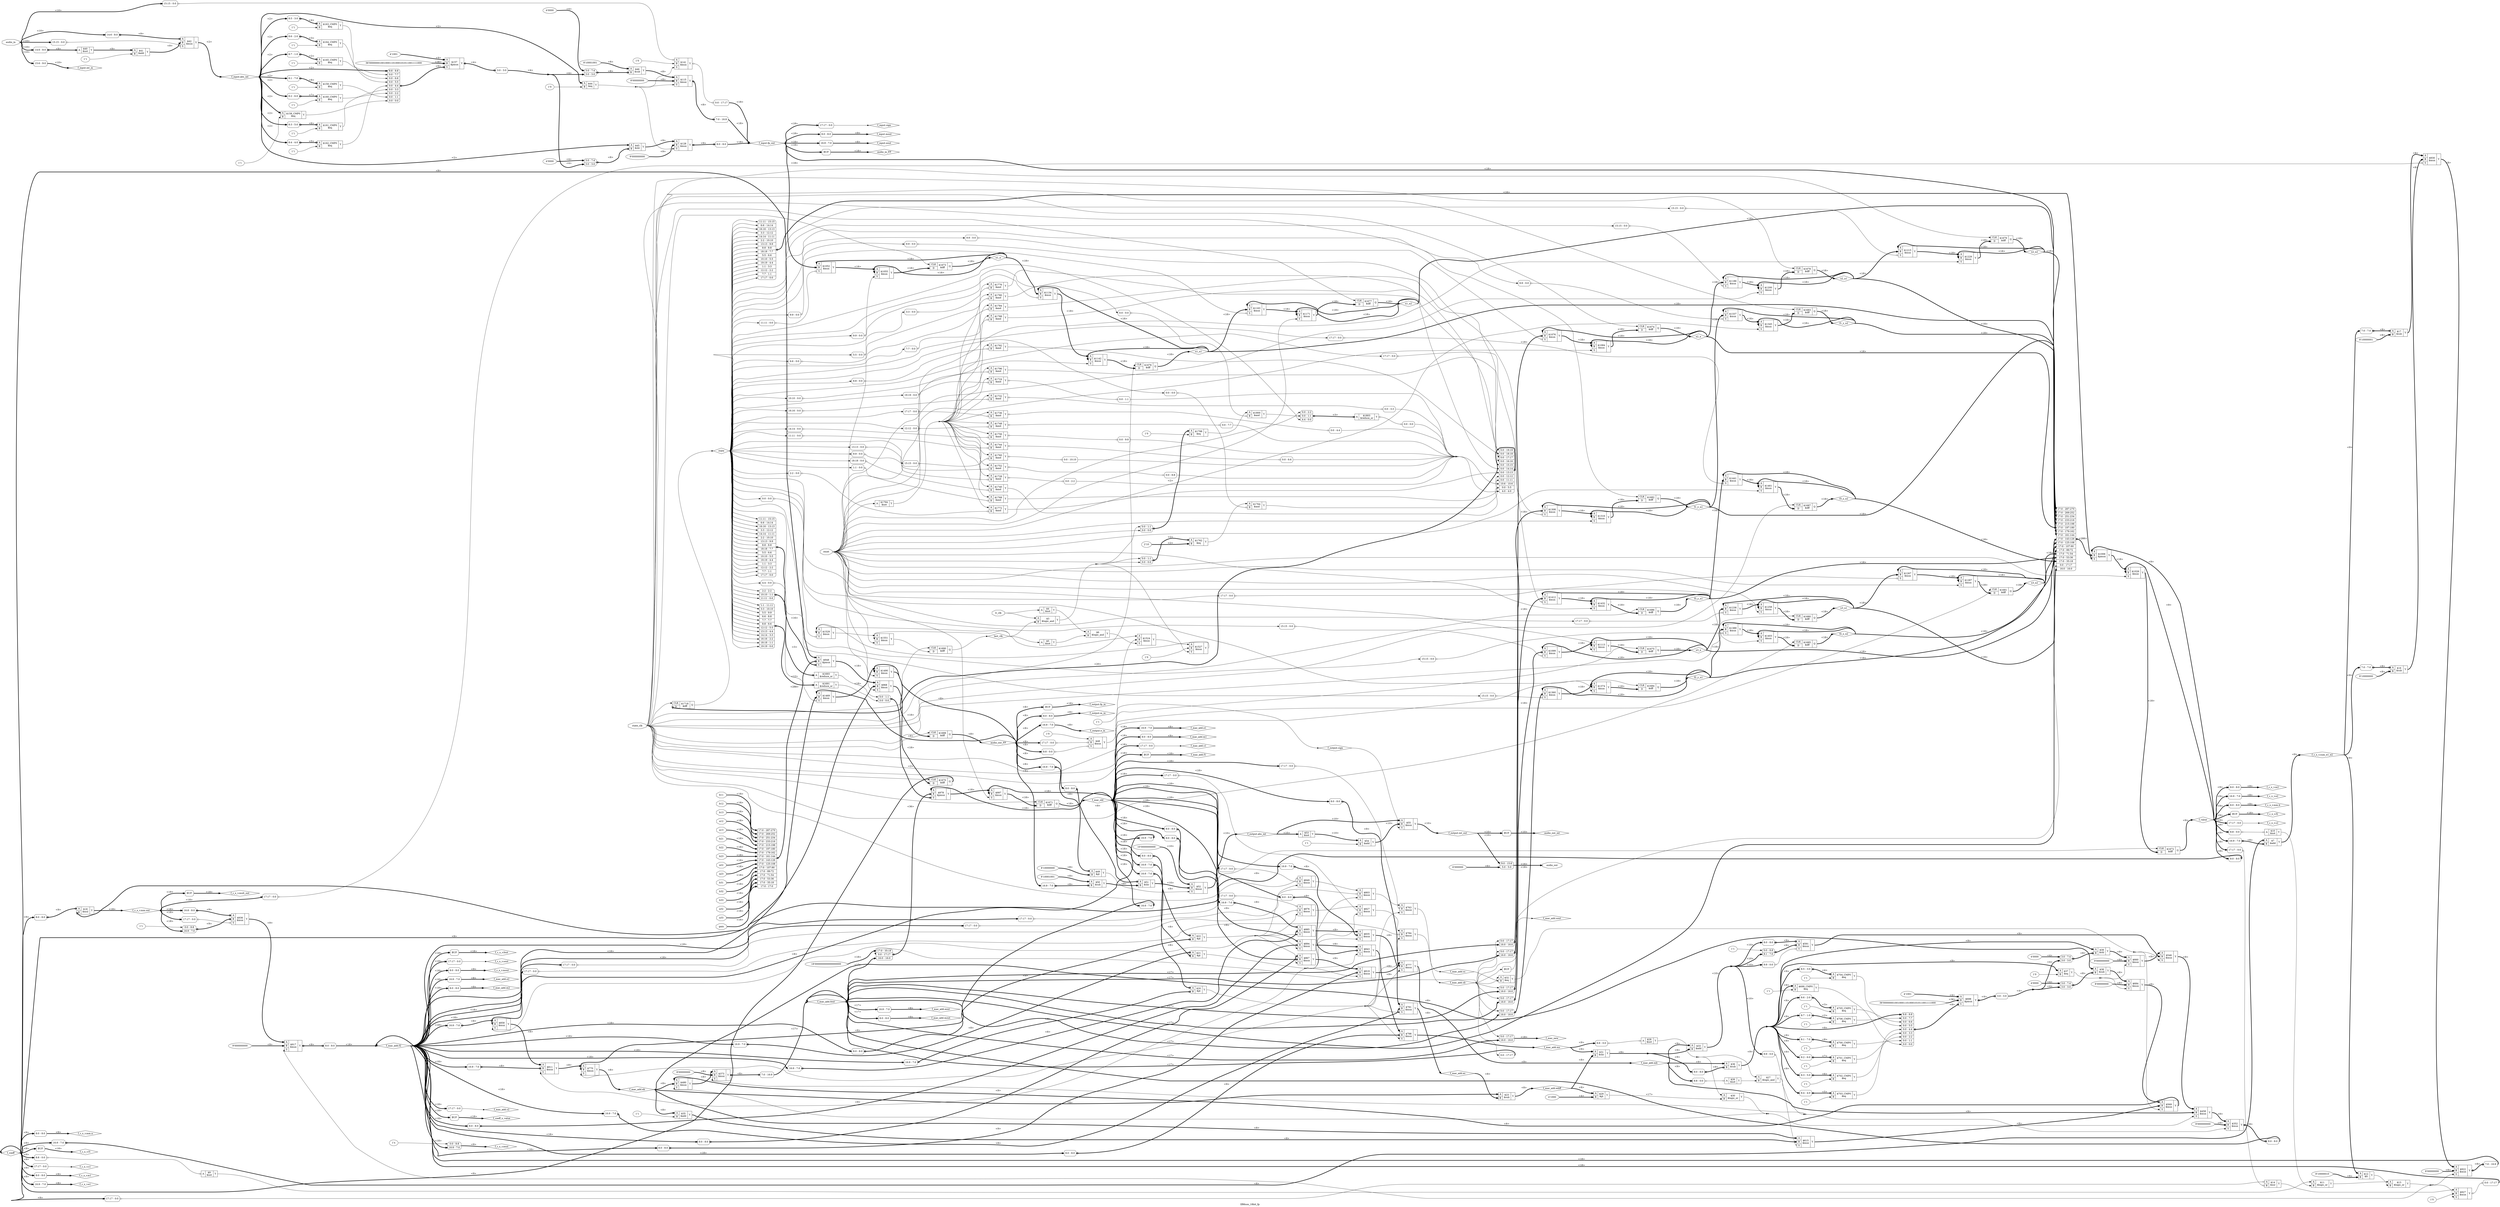 digraph "IIR6sos_18bit_fp" {
label="IIR6sos_18bit_fp";
rankdir="LR";
remincross=true;
n15 [ shape=diamond, label="f_c_x_v.f1", color="black", fontcolor="black" ];
n16 [ shape=diamond, label="f_c_x_v.f2", color="black", fontcolor="black" ];
n17 [ shape=diamond, label="f_c_x_v.fout", color="black", fontcolor="black" ];
n18 [ shape=diamond, label="f_c_x_v.sout", color="black", fontcolor="black" ];
n19 [ shape=diamond, label="f_c_x_v.mout", color="black", fontcolor="black" ];
n20 [ shape=diamond, label="f_c_x_v.eout", color="black", fontcolor="black" ];
n21 [ shape=diamond, label="f_c_x_v.s1", color="black", fontcolor="black" ];
n22 [ shape=diamond, label="f_c_x_v.s2", color="black", fontcolor="black" ];
n23 [ shape=diamond, label="f_c_x_v.m1", color="black", fontcolor="black" ];
n24 [ shape=diamond, label="f_c_x_v.m2", color="black", fontcolor="black" ];
n26 [ shape=diamond, label="f_c_x_v.e1", color="black", fontcolor="black" ];
n27 [ shape=diamond, label="f_c_x_v.sum_e1_e2", color="black", fontcolor="black" ];
n28 [ shape=diamond, label="f_c_x_v.mult_out", color="black", fontcolor="black" ];
n29 [ shape=diamond, label="f_c_x_v.e2", color="black", fontcolor="black" ];
n39 [ shape=diamond, label="f_output.int_out", color="black", fontcolor="black" ];
n41 [ shape=diamond, label="f_output.fp_in", color="black", fontcolor="black" ];
n42 [ shape=diamond, label="f_output.abs_int", color="black", fontcolor="black" ];
n43 [ shape=diamond, label="f_output.sign", color="black", fontcolor="black" ];
n44 [ shape=diamond, label="f_output.m_in", color="black", fontcolor="black" ];
n45 [ shape=diamond, label="f_output.e_in", color="black", fontcolor="black" ];
n51 [ shape=diamond, label="f_input.int_in", color="black", fontcolor="black" ];
n53 [ shape=diamond, label="f_input.fp_out", color="black", fontcolor="black" ];
n55 [ shape=diamond, label="f_input.sign", color="black", fontcolor="black" ];
n56 [ shape=diamond, label="f_input.mout", color="black", fontcolor="black" ];
n57 [ shape=diamond, label="f_input.eout", color="black", fontcolor="black" ];
n59 [ shape=diamond, label="f_input.abs_int", color="black", fontcolor="black" ];
n114 [ shape=diamond, label="f_mac_add.es", color="black", fontcolor="black" ];
n115 [ shape=diamond, label="f_mac_add.eb", color="black", fontcolor="black" ];
n116 [ shape=diamond, label="f_mac_add.ediff", color="black", fontcolor="black" ];
n118 [ shape=diamond, label="state", color="black", fontcolor="black" ];
n131 [ shape=diamond, label="f_mac_add.e2", color="black", fontcolor="black" ];
n142 [ shape=diamond, label="f_mac_add.e1", color="black", fontcolor="black" ];
n143 [ shape=diamond, label="f_mac_add.ms", color="black", fontcolor="black" ];
n144 [ shape=diamond, label="f_mac_add.mb", color="black", fontcolor="black" ];
n145 [ shape=diamond, label="f_mac_add.m2", color="black", fontcolor="black" ];
n146 [ shape=diamond, label="f_mac_add.m1", color="black", fontcolor="black" ];
n147 [ shape=diamond, label="f_mac_add.ss", color="black", fontcolor="black" ];
n148 [ shape=diamond, label="f_mac_add.sb", color="black", fontcolor="black" ];
n149 [ shape=diamond, label="f_mac_add.s2", color="black", fontcolor="black" ];
n150 [ shape=diamond, label="f_mac_add.s1", color="black", fontcolor="black" ];
n153 [ shape=diamond, label="f_mac_add.eout", color="black", fontcolor="black" ];
n154 [ shape=diamond, label="f_mac_add.mout", color="black", fontcolor="black" ];
n155 [ shape=diamond, label="f_mac_add.sout", color="black", fontcolor="black" ];
n156 [ shape=diamond, label="f_mac_add.fout", color="black", fontcolor="black" ];
n157 [ shape=diamond, label="f_mac_add.f2", color="black", fontcolor="black" ];
n158 [ shape=diamond, label="f_mac_add.f1", color="black", fontcolor="black" ];
n160 [ shape=diamond, label="f_c_x_v.mm.b", color="black", fontcolor="black" ];
n167 [ shape=diamond, label="f_c_x_v.mm.a", color="black", fontcolor="black" ];
n187 [ shape=diamond, label="last_clk", color="black", fontcolor="black" ];
n188 [ shape=diamond, label="f_c_x_v.mm.out", color="black", fontcolor="black" ];
n189 [ shape=diamond, label="audio_in_FP", color="black", fontcolor="black" ];
n190 [ shape=diamond, label="audio_out_FP", color="black", fontcolor="black" ];
n191 [ shape=diamond, label="audio_out_int", color="black", fontcolor="black" ];
n192 [ shape=diamond, label="f3_y_n2", color="black", fontcolor="black" ];
n193 [ shape=diamond, label="f3_y_n1", color="black", fontcolor="black" ];
n194 [ shape=diamond, label="f2_y_n2", color="black", fontcolor="black" ];
n195 [ shape=diamond, label="f2_y_n1", color="black", fontcolor="black" ];
n196 [ shape=diamond, label="f1_y_n2", color="black", fontcolor="black" ];
n197 [ shape=diamond, label="f1_y_n1", color="black", fontcolor="black" ];
n198 [ shape=diamond, label="x3_n2", color="black", fontcolor="black" ];
n199 [ shape=diamond, label="x3_n1", color="black", fontcolor="black" ];
n200 [ shape=diamond, label="x2_n2", color="black", fontcolor="black" ];
n201 [ shape=diamond, label="x2_n1", color="black", fontcolor="black" ];
n202 [ shape=diamond, label="x1_n2", color="black", fontcolor="black" ];
n203 [ shape=diamond, label="x1_n1", color="black", fontcolor="black" ];
n204 [ shape=diamond, label="x3_n", color="black", fontcolor="black" ];
n205 [ shape=diamond, label="x2_n", color="black", fontcolor="black" ];
n206 [ shape=diamond, label="x1_n", color="black", fontcolor="black" ];
n207 [ shape=diamond, label="f_value", color="black", fontcolor="black" ];
n208 [ shape=diamond, label="f_mac_old", color="black", fontcolor="black" ];
n209 [ shape=diamond, label="f_coeff", color="black", fontcolor="black" ];
n210 [ shape=diamond, label="f_coeff_x_value", color="black", fontcolor="black" ];
n211 [ shape=diamond, label="f_mac_new", color="black", fontcolor="black" ];
n212 [ shape=octagon, label="reset", color="black", fontcolor="black" ];
n213 [ shape=octagon, label="lr_clk", color="black", fontcolor="black" ];
n214 [ shape=octagon, label="state_clk", color="black", fontcolor="black" ];
n215 [ shape=octagon, label="gain", color="black", fontcolor="black" ];
n216 [ shape=octagon, label="a33", color="black", fontcolor="black" ];
n217 [ shape=octagon, label="a32", color="black", fontcolor="black" ];
n218 [ shape=octagon, label="b33", color="black", fontcolor="black" ];
n219 [ shape=octagon, label="b32", color="black", fontcolor="black" ];
n220 [ shape=octagon, label="b31", color="black", fontcolor="black" ];
n221 [ shape=octagon, label="a23", color="black", fontcolor="black" ];
n222 [ shape=octagon, label="a22", color="black", fontcolor="black" ];
n223 [ shape=octagon, label="b23", color="black", fontcolor="black" ];
n224 [ shape=octagon, label="b22", color="black", fontcolor="black" ];
n225 [ shape=octagon, label="b21", color="black", fontcolor="black" ];
n226 [ shape=octagon, label="a13", color="black", fontcolor="black" ];
n227 [ shape=octagon, label="a12", color="black", fontcolor="black" ];
n228 [ shape=octagon, label="b13", color="black", fontcolor="black" ];
n229 [ shape=octagon, label="b12", color="black", fontcolor="black" ];
n230 [ shape=octagon, label="b11", color="black", fontcolor="black" ];
n231 [ shape=octagon, label="audio_in", color="black", fontcolor="black" ];
n232 [ shape=octagon, label="audio_out", color="black", fontcolor="black" ];
v0 [ label="1'1" ];
c236 [ shape=record, label="{{<p233> A|<p234> B}|$701_CMP0\n$eq|{<p235> Y}}" ];
x1 [ shape=record, style=rounded, label="<s0> 8:2 - 6:0 " ];
x1:e -> c236:p233:w [arrowhead=odiamond, arrowtail=odiamond, dir=both, color="black", style="setlinewidth(3)", label="<7>"];
c238 [ shape=record, label="{{<p233> A|<p234> B|<p237> S}|$858\n$mux|{<p235> Y}}" ];
x2 [ shape=record, style=rounded, label="<s0> 16:9 - 7:0 " ];
x2:e -> c238:p234:w [arrowhead=odiamond, arrowtail=odiamond, dir=both, color="black", style="setlinewidth(3)", label="<8>"];
x3 [ shape=record, style=rounded, label="<s0> 16:9 - 7:0 " ];
x3:e -> c238:p233:w [arrowhead=odiamond, arrowtail=odiamond, dir=both, color="black", style="setlinewidth(3)", label="<8>"];
v4 [ label="1'1" ];
c239 [ shape=record, label="{{<p233> A|<p234> B}|$700_CMP0\n$eq|{<p235> Y}}" ];
x5 [ shape=record, style=rounded, label="<s0> 8:1 - 7:0 " ];
x5:e -> c239:p233:w [arrowhead=odiamond, arrowtail=odiamond, dir=both, color="black", style="setlinewidth(3)", label="<8>"];
c240 [ shape=record, label="{{<p233> A|<p234> B|<p237> S}|$849\n$mux|{<p235> Y}}" ];
x6 [ shape=record, style=rounded, label="<s0> 17:17 - 0:0 " ];
x6:e -> c240:p234:w [arrowhead=odiamond, arrowtail=odiamond, dir=both, color="black", label=""];
x7 [ shape=record, style=rounded, label="<s0> 17:17 - 0:0 " ];
x7:e -> c240:p233:w [arrowhead=odiamond, arrowtail=odiamond, dir=both, color="black", label=""];
v10 [ label="36'000000010010001101000101011001111000" ];
v11 [ label="4'1001" ];
c241 [ shape=record, label="{{<p233> A|<p234> B|<p237> S}|$698\n$pmux|{<p235> Y}}" ];
x8 [ shape=record, style=rounded, label="<s0> 3:0 - 3:0 " ];
c241:p235:e -> x8:w [arrowhead=odiamond, arrowtail=odiamond, dir=both, color="black", style="setlinewidth(3)", label="<4>"];
x9 [ shape=record, style=rounded, label="<s8> 8:8 - 8:8 |<s7> 0:0 - 7:7 |<s6> 0:0 - 6:6 |<s5> 0:0 - 5:5 |<s4> 0:0 - 4:4 |<s3> 0:0 - 3:3 |<s2> 0:0 - 2:2 |<s1> 0:0 - 1:1 |<s0> 0:0 - 0:0 " ];
x9:e -> c241:p237:w [arrowhead=odiamond, arrowtail=odiamond, dir=both, color="black", style="setlinewidth(3)", label="<9>"];
c242 [ shape=record, label="{{<p233> A|<p234> B|<p237> S}|$458\n$mux|{<p235> Y}}" ];
c243 [ shape=record, label="{{<p233> A|<p234> B|<p237> S}|$784\n$mux|{<p235> Y}}" ];
x12 [ shape=record, style=rounded, label="<s0> 17:17 - 0:0 " ];
x12:e -> c243:p234:w [arrowhead=odiamond, arrowtail=odiamond, dir=both, color="black", label=""];
c244 [ shape=record, label="{{<p233> A|<p234> B|<p237> S}|$480\n$mux|{<p235> Y}}" ];
c245 [ shape=record, label="{{<p233> A|<p234> B|<p237> S}|$835\n$mux|{<p235> Y}}" ];
x13 [ shape=record, style=rounded, label="<s0> 16:9 - 7:0 " ];
x13:e -> c245:p234:w [arrowhead=odiamond, arrowtail=odiamond, dir=both, color="black", style="setlinewidth(3)", label="<8>"];
v15 [ label="9'000000000" ];
c246 [ shape=record, label="{{<p233> A|<p234> B|<p237> S}|$352\n$mux|{<p235> Y}}" ];
x14 [ shape=record, style=rounded, label="<s0> 8:0 - 8:0 " ];
c246:p235:e -> x14:w [arrowhead=odiamond, arrowtail=odiamond, dir=both, color="black", style="setlinewidth(3)", label="<9>"];
c247 [ shape=record, label="{{<p233> A|<p234> B|<p237> S}|$894\n$mux|{<p235> Y}}" ];
x16 [ shape=record, style=rounded, label="<s0> 8:0 - 8:0 " ];
x16:e -> c247:p234:w [arrowhead=odiamond, arrowtail=odiamond, dir=both, color="black", style="setlinewidth(3)", label="<9>"];
x17 [ shape=record, style=rounded, label="<s0> 8:0 - 8:0 " ];
x17:e -> c247:p233:w [arrowhead=odiamond, arrowtail=odiamond, dir=both, color="black", style="setlinewidth(3)", label="<9>"];
v19 [ label="8'00000000" ];
c248 [ shape=record, label="{{<p233> A|<p234> B|<p237> S}|$373\n$mux|{<p235> Y}}" ];
x18 [ shape=record, style=rounded, label="<s0> 7:0 - 16:9 " ];
c248:p235:e -> x18:w [arrowhead=odiamond, arrowtail=odiamond, dir=both, color="black", style="setlinewidth(3)", label="<8>"];
c249 [ shape=record, label="{{<p233> A|<p234> B|<p237> S}|$843\n$mux|{<p235> Y}}" ];
x20 [ shape=record, style=rounded, label="<s0> 8:0 - 8:0 " ];
x20:e -> c249:p234:w [arrowhead=odiamond, arrowtail=odiamond, dir=both, color="black", style="setlinewidth(3)", label="<9>"];
c250 [ shape=record, label="{{<p233> A|<p234> B|<p237> S}|$827\n$mux|{<p235> Y}}" ];
x21 [ shape=record, style=rounded, label="<s0> 17:17 - 0:0 " ];
x21:e -> c250:p234:w [arrowhead=odiamond, arrowtail=odiamond, dir=both, color="black", label=""];
v22 [ label="1'1" ];
c251 [ shape=record, label="{{<p233> A|<p234> B}|$705_CMP0\n$eq|{<p235> Y}}" ];
x23 [ shape=record, style=rounded, label="<s0> 8:6 - 2:0 " ];
x23:e -> c251:p233:w [arrowhead=odiamond, arrowtail=odiamond, dir=both, color="black", style="setlinewidth(3)", label="<3>"];
c252 [ shape=record, label="{{<p233> A|<p234> B|<p237> S}|$546\n$mux|{<p235> Y}}" ];
c253 [ shape=record, label="{{<p233> A|<p234> B|<p237> S}|$763\n$mux|{<p235> Y}}" ];
x24 [ shape=record, style=rounded, label="<s0> 17:17 - 0:0 " ];
x24:e -> c253:p234:w [arrowhead=odiamond, arrowtail=odiamond, dir=both, color="black", label=""];
c254 [ shape=record, label="{{<p233> A|<p234> B|<p237> S}|$819\n$mux|{<p235> Y}}" ];
x25 [ shape=record, style=rounded, label="<s0> 8:0 - 8:0 " ];
x25:e -> c254:p234:w [arrowhead=odiamond, arrowtail=odiamond, dir=both, color="black", style="setlinewidth(3)", label="<9>"];
c255 [ shape=record, label="{{<p233> A|<p234> B|<p237> S}|$569\n$mux|{<p235> Y}}" ];
v26 [ label="8'00000000" ];
c256 [ shape=record, label="{{<p233> A|<p234> B|<p237> S}|$684\n$mux|{<p235> Y}}" ];
c257 [ shape=record, label="{{<p233> A|<p234> B|<p237> S}|$885\n$mux|{<p235> Y}}" ];
x27 [ shape=record, style=rounded, label="<s0> 16:9 - 7:0 " ];
x27:e -> c257:p234:w [arrowhead=odiamond, arrowtail=odiamond, dir=both, color="black", style="setlinewidth(3)", label="<8>"];
x28 [ shape=record, style=rounded, label="<s0> 16:9 - 7:0 " ];
x28:e -> c257:p233:w [arrowhead=odiamond, arrowtail=odiamond, dir=both, color="black", style="setlinewidth(3)", label="<8>"];
v31 [ label="1'1" ];
c258 [ shape=record, label="{{<p233> A|<p234> B|<p237> S}|$591\n$mux|{<p235> Y}}" ];
x29 [ shape=record, style=rounded, label="<s0> 9:9 - 0:0 " ];
x29:e -> c258:p237:w [arrowhead=odiamond, arrowtail=odiamond, dir=both, color="black", label=""];
x30 [ shape=record, style=rounded, label="<s1> 0:0 - 8:8 |<s0> 8:1 - 7:0 " ];
x30:e -> c258:p234:w [arrowhead=odiamond, arrowtail=odiamond, dir=both, color="black", style="setlinewidth(3)", label="<9>"];
x32 [ shape=record, style=rounded, label="<s0> 8:0 - 8:0 " ];
x32:e -> c258:p233:w [arrowhead=odiamond, arrowtail=odiamond, dir=both, color="black", style="setlinewidth(3)", label="<9>"];
c259 [ shape=record, label="{{<p233> A|<p234> B|<p237> S}|$811\n$mux|{<p235> Y}}" ];
x33 [ shape=record, style=rounded, label="<s0> 16:9 - 7:0 " ];
x33:e -> c259:p234:w [arrowhead=odiamond, arrowtail=odiamond, dir=both, color="black", style="setlinewidth(3)", label="<8>"];
c260 [ shape=record, label="{{<p233> A|<p234> B|<p237> S}|$876\n$mux|{<p235> Y}}" ];
x34 [ shape=record, style=rounded, label="<s0> 17:17 - 0:0 " ];
x34:e -> c260:p234:w [arrowhead=odiamond, arrowtail=odiamond, dir=both, color="black", label=""];
x35 [ shape=record, style=rounded, label="<s0> 17:17 - 0:0 " ];
x35:e -> c260:p233:w [arrowhead=odiamond, arrowtail=odiamond, dir=both, color="black", label=""];
c261 [ shape=record, label="{{<p233> A|<p234> B|<p237> S}|$770\n$mux|{<p235> Y}}" ];
x36 [ shape=record, style=rounded, label="<s0> 16:9 - 7:0 " ];
x36:e -> c261:p234:w [arrowhead=odiamond, arrowtail=odiamond, dir=both, color="black", style="setlinewidth(3)", label="<8>"];
c262 [ shape=record, label="{{<p233> A|<p234> B|<p237> S}|$615\n$mux|{<p235> Y}}" ];
x37 [ shape=record, style=rounded, label="<s0> 9:9 - 0:0 " ];
x37:e -> c262:p237:w [arrowhead=odiamond, arrowtail=odiamond, dir=both, color="black", label=""];
c263 [ shape=record, label="{{<p233> A|<p234> B|<p237> S}|$803\n$mux|{<p235> Y}}" ];
x38 [ shape=record, style=rounded, label="<s0> 17:17 - 0:0 " ];
x38:e -> c263:p234:w [arrowhead=odiamond, arrowtail=odiamond, dir=both, color="black", label=""];
c264 [ shape=record, label="{{<p233> A|<p234> B|<p237> S}|$798\n$mux|{<p235> Y}}" ];
x39 [ shape=record, style=rounded, label="<s0> 8:0 - 8:0 " ];
x39:e -> c264:p234:w [arrowhead=odiamond, arrowtail=odiamond, dir=both, color="black", style="setlinewidth(3)", label="<9>"];
v40 [ label="1'1" ];
c265 [ shape=record, label="{{<p233> A|<p234> B}|$699_CMP0\n$eq|{<p235> Y}}" ];
v41 [ label="1'1" ];
c266 [ shape=record, label="{{<p233> A|<p234> B}|$703_CMP0\n$eq|{<p235> Y}}" ];
x42 [ shape=record, style=rounded, label="<s0> 8:4 - 4:0 " ];
x42:e -> c266:p233:w [arrowhead=odiamond, arrowtail=odiamond, dir=both, color="black", style="setlinewidth(3)", label="<5>"];
c267 [ shape=record, label="{{<p233> A|<p234> B|<p237> S}|$791\n$mux|{<p235> Y}}" ];
x43 [ shape=record, style=rounded, label="<s0> 16:9 - 7:0 " ];
x43:e -> c267:p234:w [arrowhead=odiamond, arrowtail=odiamond, dir=both, color="black", style="setlinewidth(3)", label="<8>"];
v44 [ label="1'1" ];
c268 [ shape=record, label="{{<p233> A|<p234> B}|$704_CMP0\n$eq|{<p235> Y}}" ];
x45 [ shape=record, style=rounded, label="<s0> 8:5 - 3:0 " ];
x45:e -> c268:p233:w [arrowhead=odiamond, arrowtail=odiamond, dir=both, color="black", style="setlinewidth(3)", label="<4>"];
c269 [ shape=record, label="{{<p233> A|<p234> B|<p237> S}|$777\n$mux|{<p235> Y}}" ];
x46 [ shape=record, style=rounded, label="<s0> 8:0 - 8:0 " ];
x46:e -> c269:p234:w [arrowhead=odiamond, arrowtail=odiamond, dir=both, color="black", style="setlinewidth(3)", label="<9>"];
c270 [ shape=record, label="{{<p233> A|<p234> B}|$18\n$mul|{<p235> Y}}" ];
x47 [ shape=record, style=rounded, label="<s0> 8:0 - 8:0 " ];
x47:e -> c270:p234:w [arrowhead=odiamond, arrowtail=odiamond, dir=both, color="black", style="setlinewidth(3)", label="<9>"];
x48 [ shape=record, style=rounded, label="<s0> 8:0 - 8:0 " ];
x48:e -> c270:p233:w [arrowhead=odiamond, arrowtail=odiamond, dir=both, color="black", style="setlinewidth(3)", label="<9>"];
c271 [ shape=record, label="{{<p233> A}|$9\n$not|{<p235> Y}}" ];
x49 [ shape=record, style=rounded, label="<s0> 8:8 - 0:0 " ];
x49:e -> c271:p233:w [arrowhead=odiamond, arrowtail=odiamond, dir=both, color="black", label=""];
c272 [ shape=record, label="{{<p233> A}|$10\n$not|{<p235> Y}}" ];
x50 [ shape=record, style=rounded, label="<s0> 8:8 - 0:0 " ];
x50:e -> c272:p233:w [arrowhead=odiamond, arrowtail=odiamond, dir=both, color="black", label=""];
c273 [ shape=record, label="{{<p233> A|<p234> B}|$11\n$logic_or|{<p235> Y}}" ];
v51 [ label="8'10000010" ];
c274 [ shape=record, label="{{<p233> A|<p234> B}|$12\n$lt|{<p235> Y}}" ];
c275 [ shape=record, label="{{<p233> A|<p234> B}|$13\n$logic_or|{<p235> Y}}" ];
c276 [ shape=record, label="{{<p233> A|<p234> B}|$14\n$xor|{<p235> Y}}" ];
x52 [ shape=record, style=rounded, label="<s0> 17:17 - 0:0 " ];
x52:e -> c276:p234:w [arrowhead=odiamond, arrowtail=odiamond, dir=both, color="black", label=""];
x53 [ shape=record, style=rounded, label="<s0> 17:17 - 0:0 " ];
x53:e -> c276:p233:w [arrowhead=odiamond, arrowtail=odiamond, dir=both, color="black", label=""];
v56 [ label="1'1" ];
c277 [ shape=record, label="{{<p233> A|<p234> B|<p237> S}|$936\n$mux|{<p235> Y}}" ];
x54 [ shape=record, style=rounded, label="<s0> 17:17 - 0:0 " ];
x54:e -> c277:p237:w [arrowhead=odiamond, arrowtail=odiamond, dir=both, color="black", label=""];
x55 [ shape=record, style=rounded, label="<s1> 0:0 - 8:8 |<s0> 16:9 - 7:0 " ];
x55:e -> c277:p234:w [arrowhead=odiamond, arrowtail=odiamond, dir=both, color="black", style="setlinewidth(3)", label="<9>"];
x57 [ shape=record, style=rounded, label="<s0> 16:8 - 8:0 " ];
x57:e -> c277:p233:w [arrowhead=odiamond, arrowtail=odiamond, dir=both, color="black", style="setlinewidth(3)", label="<9>"];
v58 [ label="8'10000000" ];
c278 [ shape=record, label="{{<p233> A|<p234> B}|$16\n$sub|{<p235> Y}}" ];
x59 [ shape=record, style=rounded, label="<s0> 7:0 - 7:0 " ];
x59:e -> c278:p233:w [arrowhead=odiamond, arrowtail=odiamond, dir=both, color="black", style="setlinewidth(3)", label="<8>"];
v60 [ label="8'10000001" ];
c279 [ shape=record, label="{{<p233> A|<p234> B}|$17\n$sub|{<p235> Y}}" ];
x61 [ shape=record, style=rounded, label="<s0> 7:0 - 7:0 " ];
x61:e -> c279:p233:w [arrowhead=odiamond, arrowtail=odiamond, dir=both, color="black", style="setlinewidth(3)", label="<8>"];
v63 [ label="9'000000000" ];
c280 [ shape=record, label="{{<p233> A|<p234> B|<p237> S}|$917\n$mux|{<p235> Y}}" ];
x62 [ shape=record, style=rounded, label="<s0> 8:0 - 8:0 " ];
c280:p235:e -> x62:w [arrowhead=odiamond, arrowtail=odiamond, dir=both, color="black", style="setlinewidth(3)", label="<9>"];
v65 [ label="8'00000000" ];
c281 [ shape=record, label="{{<p233> A|<p234> B|<p237> S}|$922\n$mux|{<p235> Y}}" ];
x64 [ shape=record, style=rounded, label="<s0> 7:0 - 16:9 " ];
c281:p235:e -> x64:w [arrowhead=odiamond, arrowtail=odiamond, dir=both, color="black", style="setlinewidth(3)", label="<8>"];
v67 [ label="1'0" ];
c282 [ shape=record, label="{{<p233> A|<p234> B|<p237> S}|$927\n$mux|{<p235> Y}}" ];
x66 [ shape=record, style=rounded, label="<s0> 0:0 - 17:17 " ];
c282:p235:e -> x66:w [arrowhead=odiamond, arrowtail=odiamond, dir=both, color="black", label=""];
c283 [ shape=record, label="{{<p233> A|<p234> B|<p237> S}|$930\n$mux|{<p235> Y}}" ];
x68 [ shape=record, style=rounded, label="<s0> 17:17 - 0:0 " ];
x68:e -> c283:p237:w [arrowhead=odiamond, arrowtail=odiamond, dir=both, color="black", label=""];
v69 [ label="8'10000000" ];
c284 [ shape=record, label="{{<p233> A|<p234> B}|$49\n$gt|{<p235> Y}}" ];
x70 [ shape=record, style=rounded, label="<s0> 16:9 - 7:0 " ];
x70:e -> c284:p233:w [arrowhead=odiamond, arrowtail=odiamond, dir=both, color="black", style="setlinewidth(3)", label="<8>"];
v72 [ label="8'10001001" ];
c285 [ shape=record, label="{{<p233> A|<p234> B}|$50\n$sub|{<p235> Y}}" ];
x71 [ shape=record, style=rounded, label="<s0> 16:9 - 7:0 " ];
x71:e -> c285:p234:w [arrowhead=odiamond, arrowtail=odiamond, dir=both, color="black", style="setlinewidth(3)", label="<8>"];
c286 [ shape=record, label="{{<p233> A|<p234> B}|$51\n$shr|{<p235> Y}}" ];
x73 [ shape=record, style=rounded, label="<s0> 8:0 - 8:0 " ];
x73:e -> c286:p233:w [arrowhead=odiamond, arrowtail=odiamond, dir=both, color="black", style="setlinewidth(3)", label="<9>"];
v74 [ label="10'0000000000" ];
c287 [ shape=record, label="{{<p233> A|<p234> B|<p237> S}|$52\n$mux|{<p235> Y}}" ];
c288 [ shape=record, label="{{<p233> A}|$53\n$not|{<p235> Y}}" ];
v75 [ label="1'1" ];
c289 [ shape=record, label="{{<p233> A|<p234> B}|$54\n$add|{<p235> Y}}" ];
c290 [ shape=record, label="{{<p233> A|<p234> B|<p237> S}|$55\n$mux|{<p235> Y}}" ];
v76 [ label="1'1" ];
c291 [ shape=record, label="{{<p233> A|<p234> B}|$41\n$add|{<p235> Y}}" ];
c292 [ shape=record, label="{{<p233> A|<p234> B|<p237> S}|$42\n$mux|{<p235> Y}}" ];
x77 [ shape=record, style=rounded, label="<s0> 15:15 - 0:0 " ];
x77:e -> c292:p237:w [arrowhead=odiamond, arrowtail=odiamond, dir=both, color="black", label=""];
x78 [ shape=record, style=rounded, label="<s0> 14:6 - 8:0 " ];
x78:e -> c292:p233:w [arrowhead=odiamond, arrowtail=odiamond, dir=both, color="black", style="setlinewidth(3)", label="<9>"];
v79 [ label="1'0" ];
c293 [ shape=record, label="{{<p233> A|<p234> B}|$44\n$eq|{<p235> Y}}" ];
v81 [ label="4'0000" ];
c294 [ shape=record, label="{{<p233> A|<p234> B}|$45\n$shl|{<p235> Y}}" ];
x80 [ shape=record, style=rounded, label="<s1> 3:0 - 7:4 |<s0> 3:0 - 3:0 " ];
x80:e -> c294:p234:w [arrowhead=odiamond, arrowtail=odiamond, dir=both, color="black", style="setlinewidth(3)", label="<8>"];
v83 [ label="4'0000" ];
v84 [ label="8'10001001" ];
c295 [ shape=record, label="{{<p233> A|<p234> B}|$46\n$sub|{<p235> Y}}" ];
x82 [ shape=record, style=rounded, label="<s1> 3:0 - 7:4 |<s0> 3:0 - 3:0 " ];
x82:e -> c295:p234:w [arrowhead=odiamond, arrowtail=odiamond, dir=both, color="black", style="setlinewidth(3)", label="<8>"];
v85 [ label="1'1" ];
c296 [ shape=record, label="{{<p233> A|<p234> B}|$706_CMP0\n$eq|{<p235> Y}}" ];
x86 [ shape=record, style=rounded, label="<s0> 8:7 - 1:0 " ];
x86:e -> c296:p233:w [arrowhead=odiamond, arrowtail=odiamond, dir=both, color="black", style="setlinewidth(3)", label="<2>"];
v88 [ label="8'00000000" ];
c297 [ shape=record, label="{{<p233> A|<p234> B|<p237> S}|$115\n$mux|{<p235> Y}}" ];
x87 [ shape=record, style=rounded, label="<s0> 7:0 - 16:9 " ];
c297:p235:e -> x87:w [arrowhead=odiamond, arrowtail=odiamond, dir=both, color="black", style="setlinewidth(3)", label="<8>"];
v90 [ label="9'000000000" ];
c298 [ shape=record, label="{{<p233> A|<p234> B|<p237> S}|$128\n$mux|{<p235> Y}}" ];
x89 [ shape=record, style=rounded, label="<s0> 8:0 - 8:0 " ];
c298:p235:e -> x89:w [arrowhead=odiamond, arrowtail=odiamond, dir=both, color="black", style="setlinewidth(3)", label="<9>"];
v92 [ label="1'0" ];
c299 [ shape=record, label="{{<p233> A|<p234> B|<p237> S}|$141\n$mux|{<p235> Y}}" ];
x91 [ shape=record, style=rounded, label="<s0> 0:0 - 17:17 " ];
c299:p235:e -> x91:w [arrowhead=odiamond, arrowtail=odiamond, dir=both, color="black", label=""];
x93 [ shape=record, style=rounded, label="<s0> 15:15 - 0:0 " ];
x93:e -> c299:p233:w [arrowhead=odiamond, arrowtail=odiamond, dir=both, color="black", label=""];
v94 [ label="1'1" ];
c300 [ shape=record, label="{{<p233> A|<p234> B}|$702_CMP0\n$eq|{<p235> Y}}" ];
x95 [ shape=record, style=rounded, label="<s0> 8:3 - 5:0 " ];
x95:e -> c300:p233:w [arrowhead=odiamond, arrowtail=odiamond, dir=both, color="black", style="setlinewidth(3)", label="<6>"];
v96 [ label="1'1" ];
c301 [ shape=record, label="{{<p233> A|<p234> B}|$158_CMP0\n$eq|{<p235> Y}}" ];
v99 [ label="36'000000010010001101000101011001111000" ];
v100 [ label="4'1001" ];
c302 [ shape=record, label="{{<p233> A|<p234> B|<p237> S}|$157\n$pmux|{<p235> Y}}" ];
x97 [ shape=record, style=rounded, label="<s0> 3:0 - 3:0 " ];
c302:p235:e -> x97:w [arrowhead=odiamond, arrowtail=odiamond, dir=both, color="black", style="setlinewidth(3)", label="<4>"];
x98 [ shape=record, style=rounded, label="<s8> 8:8 - 8:8 |<s7> 0:0 - 7:7 |<s6> 0:0 - 6:6 |<s5> 0:0 - 5:5 |<s4> 0:0 - 4:4 |<s3> 0:0 - 3:3 |<s2> 0:0 - 2:2 |<s1> 0:0 - 1:1 |<s0> 0:0 - 0:0 " ];
x98:e -> c302:p237:w [arrowhead=odiamond, arrowtail=odiamond, dir=both, color="black", style="setlinewidth(3)", label="<9>"];
v101 [ label="1'1" ];
c303 [ shape=record, label="{{<p233> A|<p234> B}|$159_CMP0\n$eq|{<p235> Y}}" ];
x102 [ shape=record, style=rounded, label="<s0> 8:1 - 7:0 " ];
x102:e -> c303:p233:w [arrowhead=odiamond, arrowtail=odiamond, dir=both, color="black", style="setlinewidth(3)", label="<8>"];
v103 [ label="1'1" ];
c304 [ shape=record, label="{{<p233> A|<p234> B}|$160_CMP0\n$eq|{<p235> Y}}" ];
x104 [ shape=record, style=rounded, label="<s0> 8:2 - 6:0 " ];
x104:e -> c304:p233:w [arrowhead=odiamond, arrowtail=odiamond, dir=both, color="black", style="setlinewidth(3)", label="<7>"];
v105 [ label="1'1" ];
c305 [ shape=record, label="{{<p233> A|<p234> B}|$161_CMP0\n$eq|{<p235> Y}}" ];
x106 [ shape=record, style=rounded, label="<s0> 8:3 - 5:0 " ];
x106:e -> c305:p233:w [arrowhead=odiamond, arrowtail=odiamond, dir=both, color="black", style="setlinewidth(3)", label="<6>"];
v107 [ label="1'1" ];
c306 [ shape=record, label="{{<p233> A|<p234> B}|$162_CMP0\n$eq|{<p235> Y}}" ];
x108 [ shape=record, style=rounded, label="<s0> 8:4 - 4:0 " ];
x108:e -> c306:p233:w [arrowhead=odiamond, arrowtail=odiamond, dir=both, color="black", style="setlinewidth(3)", label="<5>"];
v109 [ label="1'1" ];
c307 [ shape=record, label="{{<p233> A|<p234> B}|$163_CMP0\n$eq|{<p235> Y}}" ];
x110 [ shape=record, style=rounded, label="<s0> 8:5 - 3:0 " ];
x110:e -> c307:p233:w [arrowhead=odiamond, arrowtail=odiamond, dir=both, color="black", style="setlinewidth(3)", label="<4>"];
v111 [ label="1'1" ];
c308 [ shape=record, label="{{<p233> A|<p234> B}|$164_CMP0\n$eq|{<p235> Y}}" ];
x112 [ shape=record, style=rounded, label="<s0> 8:6 - 2:0 " ];
x112:e -> c308:p233:w [arrowhead=odiamond, arrowtail=odiamond, dir=both, color="black", style="setlinewidth(3)", label="<3>"];
v113 [ label="1'1" ];
c309 [ shape=record, label="{{<p233> A|<p234> B}|$165_CMP0\n$eq|{<p235> Y}}" ];
x114 [ shape=record, style=rounded, label="<s0> 8:7 - 1:0 " ];
x114:e -> c309:p233:w [arrowhead=odiamond, arrowtail=odiamond, dir=both, color="black", style="setlinewidth(3)", label="<2>"];
c310 [ shape=record, label="{{<p233> A|<p234> B}|$21\n$gt|{<p235> Y}}" ];
x115 [ shape=record, style=rounded, label="<s0> 16:9 - 7:0 " ];
x115:e -> c310:p234:w [arrowhead=odiamond, arrowtail=odiamond, dir=both, color="black", style="setlinewidth(3)", label="<8>"];
x116 [ shape=record, style=rounded, label="<s0> 16:9 - 7:0 " ];
x116:e -> c310:p233:w [arrowhead=odiamond, arrowtail=odiamond, dir=both, color="black", style="setlinewidth(3)", label="<8>"];
c311 [ shape=record, label="{{<p233> A|<p234> B}|$1800\n$and|{<p235> Y}}" ];
x117 [ shape=record, style=rounded, label="<s0> 0:0 - 0:0 " ];
x117:e -> c311:p234:w [arrowhead=odiamond, arrowtail=odiamond, dir=both, color="black", label=""];
v118 [ label="1'0" ];
c312 [ shape=record, label="{{<p233> A|<p234> B}|$1798\n$eq|{<p235> Y}}" ];
x119 [ shape=record, style=rounded, label="<s1> 0:0 - 1:1 |<s0> 0:0 - 0:0 " ];
x119:e -> c312:p233:w [arrowhead=odiamond, arrowtail=odiamond, dir=both, color="black", style="setlinewidth(3)", label="<2>"];
c313 [ shape=record, label="{{<p233> A|<p234> B}|$1796\n$and|{<p235> Y}}" ];
x120 [ shape=record, style=rounded, label="<s0> 10:10 - 0:0 " ];
x120:e -> c313:p234:w [arrowhead=odiamond, arrowtail=odiamond, dir=both, color="black", label=""];
c314 [ shape=record, label="{{<p233> A}|$1794\n$not|{<p235> Y}}" ];
c315 [ shape=record, label="{{<p233> A|<p234> B}|$1792\n$and|{<p235> Y}}" ];
x121 [ shape=record, style=rounded, label="<s0> 8:8 - 0:0 " ];
x121:e -> c315:p234:w [arrowhead=odiamond, arrowtail=odiamond, dir=both, color="black", label=""];
c316 [ shape=record, label="{{<p233> A|<p234> B}|$22\n$gt|{<p235> Y}}" ];
x122 [ shape=record, style=rounded, label="<s0> 8:0 - 8:0 " ];
x122:e -> c316:p234:w [arrowhead=odiamond, arrowtail=odiamond, dir=both, color="black", style="setlinewidth(3)", label="<9>"];
x123 [ shape=record, style=rounded, label="<s0> 8:0 - 8:0 " ];
x123:e -> c316:p233:w [arrowhead=odiamond, arrowtail=odiamond, dir=both, color="black", style="setlinewidth(3)", label="<9>"];
c317 [ shape=record, label="{{<p233> A|<p234> B}|$1788\n$and|{<p235> Y}}" ];
x124 [ shape=record, style=rounded, label="<s0> 7:7 - 0:0 " ];
x124:e -> c317:p234:w [arrowhead=odiamond, arrowtail=odiamond, dir=both, color="black", label=""];
c318 [ shape=record, label="{{<p233> A|<p234> B}|$23\n$sub|{<p235> Y}}" ];
c319 [ shape=record, label="{{<p233> A|<p234> B}|$1784\n$and|{<p235> Y}}" ];
x125 [ shape=record, style=rounded, label="<s0> 6:6 - 0:0 " ];
x125:e -> c319:p234:w [arrowhead=odiamond, arrowtail=odiamond, dir=both, color="black", label=""];
c320 [ shape=record, label="{{<p233> A|<p234> B|<p237> S}|$867\n$mux|{<p235> Y}}" ];
x126 [ shape=record, style=rounded, label="<s0> 8:0 - 8:0 " ];
x126:e -> c320:p234:w [arrowhead=odiamond, arrowtail=odiamond, dir=both, color="black", style="setlinewidth(3)", label="<9>"];
x127 [ shape=record, style=rounded, label="<s0> 8:0 - 8:0 " ];
x127:e -> c320:p233:w [arrowhead=odiamond, arrowtail=odiamond, dir=both, color="black", style="setlinewidth(3)", label="<9>"];
c321 [ shape=record, label="{{<p233> A|<p234> B}|$1780\n$and|{<p235> Y}}" ];
x128 [ shape=record, style=rounded, label="<s0> 5:5 - 0:0 " ];
x128:e -> c321:p234:w [arrowhead=odiamond, arrowtail=odiamond, dir=both, color="black", label=""];
c322 [ shape=record, label="{{<p233> A}|$26\n$not|{<p235> Y}}" ];
x129 [ shape=record, style=rounded, label="<s0> 8:8 - 0:0 " ];
x129:e -> c322:p233:w [arrowhead=odiamond, arrowtail=odiamond, dir=both, color="black", label=""];
c323 [ shape=record, label="{{<p233> A|<p234> B}|$1776\n$and|{<p235> Y}}" ];
x130 [ shape=record, style=rounded, label="<s0> 3:3 - 0:0 " ];
x130:e -> c323:p234:w [arrowhead=odiamond, arrowtail=odiamond, dir=both, color="black", label=""];
c324 [ shape=record, label="{{<p233> A|<p234> B}|$27\n$logic_and|{<p235> Y}}" ];
c325 [ shape=record, label="{{<p233> A|<p234> B}|$1772\n$and|{<p235> Y}}" ];
x131 [ shape=record, style=rounded, label="<s0> 2:2 - 0:0 " ];
x131:e -> c325:p234:w [arrowhead=odiamond, arrowtail=odiamond, dir=both, color="black", label=""];
c326 [ shape=record, label="{{<p233> A}|$28\n$not|{<p235> Y}}" ];
x132 [ shape=record, style=rounded, label="<s0> 8:8 - 0:0 " ];
x132:e -> c326:p233:w [arrowhead=odiamond, arrowtail=odiamond, dir=both, color="black", label=""];
c327 [ shape=record, label="{{<p233> A|<p234> B}|$1768\n$and|{<p235> Y}}" ];
x133 [ shape=record, style=rounded, label="<s0> 1:1 - 0:0 " ];
x133:e -> c327:p234:w [arrowhead=odiamond, arrowtail=odiamond, dir=both, color="black", label=""];
v134 [ label="4'1000" ];
c328 [ shape=record, label="{{<p233> A|<p234> B}|$29\n$gt|{<p235> Y}}" ];
c329 [ shape=record, label="{{<p233> A|<p234> B}|$1764\n$and|{<p235> Y}}" ];
x135 [ shape=record, style=rounded, label="<s0> 0:0 - 0:0 " ];
x135:e -> c329:p234:w [arrowhead=odiamond, arrowtail=odiamond, dir=both, color="black", label=""];
v136 [ label="2'10" ];
c330 [ shape=record, label="{{<p233> A|<p234> B}|$1762\n$eq|{<p235> Y}}" ];
x137 [ shape=record, style=rounded, label="<s1> 0:0 - 1:1 |<s0> 0:0 - 0:0 " ];
x137:e -> c330:p233:w [arrowhead=odiamond, arrowtail=odiamond, dir=both, color="black", style="setlinewidth(3)", label="<2>"];
c331 [ shape=record, label="{{<p233> A|<p234> B}|$1760\n$and|{<p235> Y}}" ];
x138 [ shape=record, style=rounded, label="<s0> 0:0 - 10:10 " ];
c331:p235:e -> x138:w [arrowhead=odiamond, arrowtail=odiamond, dir=both, color="black", label=""];
x139 [ shape=record, style=rounded, label="<s0> 15:15 - 0:0 " ];
x139:e -> c331:p234:w [arrowhead=odiamond, arrowtail=odiamond, dir=both, color="black", label=""];
c332 [ shape=record, label="{{<p233> A|<p234> B}|$30\n$logic_or|{<p235> Y}}" ];
c333 [ shape=record, label="{{<p233> A|<p234> B}|$1756\n$and|{<p235> Y}}" ];
x140 [ shape=record, style=rounded, label="<s0> 0:0 - 9:9 " ];
c333:p235:e -> x140:w [arrowhead=odiamond, arrowtail=odiamond, dir=both, color="black", label=""];
x141 [ shape=record, style=rounded, label="<s0> 14:14 - 0:0 " ];
x141:e -> c333:p234:w [arrowhead=odiamond, arrowtail=odiamond, dir=both, color="black", label=""];
c334 [ shape=record, label="{{<p233> A|<p234> B}|$31\n$shr|{<p235> Y}}" ];
c335 [ shape=record, label="{{<p233> A|<p234> B}|$1752\n$and|{<p235> Y}}" ];
x142 [ shape=record, style=rounded, label="<s0> 0:0 - 8:8 " ];
c335:p235:e -> x142:w [arrowhead=odiamond, arrowtail=odiamond, dir=both, color="black", label=""];
x143 [ shape=record, style=rounded, label="<s0> 13:13 - 0:0 " ];
x143:e -> c335:p234:w [arrowhead=odiamond, arrowtail=odiamond, dir=both, color="black", label=""];
c336 [ shape=record, label="{{<p233> A|<p234> B}|$32\n$eq|{<p235> Y}}" ];
c337 [ shape=record, label="{{<p233> A|<p234> B}|$1748\n$and|{<p235> Y}}" ];
x144 [ shape=record, style=rounded, label="<s0> 0:0 - 7:7 " ];
c337:p235:e -> x144:w [arrowhead=odiamond, arrowtail=odiamond, dir=both, color="black", label=""];
x145 [ shape=record, style=rounded, label="<s0> 12:12 - 0:0 " ];
x145:e -> c337:p234:w [arrowhead=odiamond, arrowtail=odiamond, dir=both, color="black", label=""];
c338 [ shape=record, label="{{<p233> A|<p234> B}|$33\n$add|{<p235> Y}}" ];
c339 [ shape=record, label="{{<p233> A|<p234> B}|$1744\n$and|{<p235> Y}}" ];
x146 [ shape=record, style=rounded, label="<s0> 0:0 - 6:6 " ];
c339:p235:e -> x146:w [arrowhead=odiamond, arrowtail=odiamond, dir=both, color="black", label=""];
x147 [ shape=record, style=rounded, label="<s0> 11:11 - 0:0 " ];
x147:e -> c339:p234:w [arrowhead=odiamond, arrowtail=odiamond, dir=both, color="black", label=""];
v148 [ label="9'000000000" ];
c340 [ shape=record, label="{{<p233> A|<p234> B|<p237> S}|$660\n$mux|{<p235> Y}}" ];
c341 [ shape=record, label="{{<p233> A|<p234> B}|$1740\n$and|{<p235> Y}}" ];
x149 [ shape=record, style=rounded, label="<s0> 18:18 - 0:0 " ];
x149:e -> c341:p234:w [arrowhead=odiamond, arrowtail=odiamond, dir=both, color="black", label=""];
v150 [ label="1'1" ];
c342 [ shape=record, label="{{<p233> A|<p234> B}|$35\n$add|{<p235> Y}}" ];
c343 [ shape=record, label="{{<p233> A|<p234> B}|$1736\n$and|{<p235> Y}}" ];
x151 [ shape=record, style=rounded, label="<s0> 0:0 - 4:4 " ];
c343:p235:e -> x151:w [arrowhead=odiamond, arrowtail=odiamond, dir=both, color="black", label=""];
x152 [ shape=record, style=rounded, label="<s0> 17:17 - 0:0 " ];
x152:e -> c343:p234:w [arrowhead=odiamond, arrowtail=odiamond, dir=both, color="black", label=""];
c344 [ shape=record, label="{{<p233> A|<p234> B}|$36\n$sub|{<p235> Y}}" ];
x153 [ shape=record, style=rounded, label="<s0> 8:0 - 8:0 " ];
x153:e -> c344:p234:w [arrowhead=odiamond, arrowtail=odiamond, dir=both, color="black", style="setlinewidth(3)", label="<9>"];
c345 [ shape=record, label="{{<p233> A|<p234> B}|$1732\n$and|{<p235> Y}}" ];
x154 [ shape=record, style=rounded, label="<s0> 0:0 - 3:3 " ];
c345:p235:e -> x154:w [arrowhead=odiamond, arrowtail=odiamond, dir=both, color="black", label=""];
x155 [ shape=record, style=rounded, label="<s0> 16:16 - 0:0 " ];
x155:e -> c345:p234:w [arrowhead=odiamond, arrowtail=odiamond, dir=both, color="black", label=""];
v156 [ label="1'0" ];
c346 [ shape=record, label="{{<p233> A|<p234> B}|$37\n$eq|{<p235> Y}}" ];
c347 [ shape=record, label="{{<p233> A|<p234> B}|$1728\n$and|{<p235> Y}}" ];
x157 [ shape=record, style=rounded, label="<s0> 0:0 - 2:2 " ];
c347:p235:e -> x157:w [arrowhead=odiamond, arrowtail=odiamond, dir=both, color="black", label=""];
x158 [ shape=record, style=rounded, label="<s0> 9:9 - 0:0 " ];
x158:e -> c347:p234:w [arrowhead=odiamond, arrowtail=odiamond, dir=both, color="black", label=""];
v160 [ label="4'0000" ];
c348 [ shape=record, label="{{<p233> A|<p234> B}|$38\n$sub|{<p235> Y}}" ];
x159 [ shape=record, style=rounded, label="<s1> 3:0 - 7:4 |<s0> 3:0 - 3:0 " ];
x159:e -> c348:p234:w [arrowhead=odiamond, arrowtail=odiamond, dir=both, color="black", style="setlinewidth(3)", label="<8>"];
c349 [ shape=record, label="{{<p233> A|<p234> B}|$1724\n$and|{<p235> Y}}" ];
x161 [ shape=record, style=rounded, label="<s0> 0:0 - 1:1 " ];
c349:p235:e -> x161:w [arrowhead=odiamond, arrowtail=odiamond, dir=both, color="black", label=""];
x162 [ shape=record, style=rounded, label="<s0> 19:19 - 0:0 " ];
x162:e -> c349:p234:w [arrowhead=odiamond, arrowtail=odiamond, dir=both, color="black", label=""];
v164 [ label="4'0000" ];
c350 [ shape=record, label="{{<p233> A|<p234> B}|$39\n$shl|{<p235> Y}}" ];
x163 [ shape=record, style=rounded, label="<s1> 3:0 - 7:4 |<s0> 3:0 - 3:0 " ];
x163:e -> c350:p234:w [arrowhead=odiamond, arrowtail=odiamond, dir=both, color="black", style="setlinewidth(3)", label="<8>"];
c354 [ shape=record, label="{{<p351> CLK|<p352> D}|$1718\n$dff|{<p353> Q}}" ];
x165 [ shape=record, style=rounded, label="<s11> 0:0 - 19:19 |<s10> 0:0 - 18:18 |<s9> 0:0 - 17:17 |<s8> 0:0 - 16:16 |<s7> 0:0 - 15:15 |<s6> 0:0 - 14:14 |<s5> 0:0 - 13:13 |<s4> 0:0 - 12:12 |<s3> 0:0 - 11:11 |<s2> 10:6 - 10:6 |<s1> 0:0 - 5:5 |<s0> 4:0 - 4:0 " ];
x165:e -> c354:p352:w [arrowhead=odiamond, arrowtail=odiamond, dir=both, color="black", style="setlinewidth(3)", label="<20>"];
c355 [ shape=record, label="{{<p233> A|<p234> B|<p237> S}|$1076\n$mux|{<p235> Y}}" ];
x166 [ shape=record, style=rounded, label="<s0> 9:9 - 0:0 " ];
x166:e -> c355:p237:w [arrowhead=odiamond, arrowtail=odiamond, dir=both, color="black", label=""];
x167 [ shape=record, style=rounded, label="<s1> 0:0 - 17:17 |<s0> 16:0 - 16:0 " ];
x167:e -> c355:p234:w [arrowhead=odiamond, arrowtail=odiamond, dir=both, color="black", style="setlinewidth(3)", label="<18>"];
c356 [ shape=record, label="{{<p233> A|<p234> B|<p237> S}|$1084\n$mux|{<p235> Y}}" ];
c357 [ shape=record, label="{{<p233> A|<p234> B|<p237> S}|$1055\n$mux|{<p235> Y}}" ];
c358 [ shape=record, label="{{<p233> A|<p234> B|<p237> S}|$1052\n$mux|{<p235> Y}}" ];
x168 [ shape=record, style=rounded, label="<s0> 11:11 - 0:0 " ];
x168:e -> c358:p237:w [arrowhead=odiamond, arrowtail=odiamond, dir=both, color="black", label=""];
c359 [ shape=record, label="{{<p233> A|<p234> B|<p237> S}|$1258\n$mux|{<p235> Y}}" ];
c360 [ shape=record, label="{{<p233> A|<p234> B|<p237> S}|$1026\n$mux|{<p235> Y}}" ];
c361 [ shape=record, label="{{<p233> A|<p234> B|<p237> S}|$1403\n$mux|{<p235> Y}}" ];
c362 [ shape=record, label="{{<p233> A|<p234> B|<p237> S}|$1267\n$mux|{<p235> Y}}" ];
x169 [ shape=record, style=rounded, label="<s0> 17:17 - 0:0 " ];
x169:e -> c362:p237:w [arrowhead=odiamond, arrowtail=odiamond, dir=both, color="black", label=""];
c363 [ shape=record, label="{{<p233> A|<p234> B|<p237> S}|$1389\n$mux|{<p235> Y}}" ];
x170 [ shape=record, style=rounded, label="<s0> 15:15 - 0:0 " ];
x170:e -> c363:p237:w [arrowhead=odiamond, arrowtail=odiamond, dir=both, color="black", label=""];
c364 [ shape=record, label="{{<p233> A|<p234> B|<p237> S}|$1469\n$mux|{<p235> Y}}" ];
x171 [ shape=record, style=rounded, label="<s0> 4:4 - 0:0 " ];
x171:e -> c364:p237:w [arrowhead=odiamond, arrowtail=odiamond, dir=both, color="black", label=""];
c365 [ shape=record, label="{{<p233> A|<p234> B|<p237> S}|$1374\n$mux|{<p235> Y}}" ];
c366 [ shape=record, label="{{<p233> A|<p234> B|<p237> S}|$1099\n$mux|{<p235> Y}}" ];
x172 [ shape=record, style=rounded, label="<s0> 15:15 - 0:0 " ];
x172:e -> c366:p237:w [arrowhead=odiamond, arrowtail=odiamond, dir=both, color="black", label=""];
x173 [ shape=record, style=rounded, label="<s1> 0:0 - 17:17 |<s0> 16:0 - 16:0 " ];
x173:e -> c366:p234:w [arrowhead=odiamond, arrowtail=odiamond, dir=both, color="black", style="setlinewidth(3)", label="<18>"];
c367 [ shape=record, label="{{<p233> A|<p234> B|<p237> S}|$1461\n$mux|{<p235> Y}}" ];
c368 [ shape=record, label="{{<p233> A|<p234> B|<p237> S}|$1113\n$mux|{<p235> Y}}" ];
c369 [ shape=record, label="{{<p233> A|<p234> B|<p237> S}|$1238\n$mux|{<p235> Y}}" ];
x174 [ shape=record, style=rounded, label="<s0> 17:17 - 0:0 " ];
x174:e -> c369:p237:w [arrowhead=odiamond, arrowtail=odiamond, dir=both, color="black", label=""];
c370 [ shape=record, label="{{<p233> A|<p234> B|<p237> S}|$1529\n$mux|{<p235> Y}}" ];
x175 [ shape=record, style=rounded, label="<s0> 0:0 - 0:0 " ];
x175:e -> c370:p237:w [arrowhead=odiamond, arrowtail=odiamond, dir=both, color="black", label=""];
c371 [ shape=record, label="{{<p233> A|<p234> B|<p237> S}|$1229\n$mux|{<p235> Y}}" ];
c372 [ shape=record, label="{{<p233> A|<p234> B|<p237> S}|$1551\n$mux|{<p235> Y}}" ];
v176 [ label="1'0" ];
c373 [ shape=record, label="{{<p233> A|<p234> B|<p237> S}|$1527\n$mux|{<p235> Y}}" ];
v177 [ label="1'1" ];
c374 [ shape=record, label="{{<p233> A|<p234> B|<p237> S}|$1524\n$mux|{<p235> Y}}" ];
c375 [ shape=record, label="{{<p233> A}|$1691\n$reduce_or|{<p235> Y}}" ];
x178 [ shape=record, style=rounded, label="<s11> 1:1 - 11:11 |<s10> 3:3 - 10:10 |<s9> 5:5 - 9:9 |<s8> 6:6 - 8:8 |<s7> 7:7 - 7:7 |<s6> 8:8 - 6:6 |<s5> 12:12 - 5:5 |<s4> 13:13 - 4:4 |<s3> 14:14 - 3:3 |<s2> 16:16 - 2:2 |<s1> 18:18 - 1:1 |<s0> 19:19 - 0:0 " ];
x178:e -> c375:p233:w [arrowhead=odiamond, arrowtail=odiamond, dir=both, color="black", style="setlinewidth(3)", label="<12>"];
c376 [ shape=record, label="{{<p233> A|<p234> B|<p237> S}|$1412\n$mux|{<p235> Y}}" ];
x179 [ shape=record, style=rounded, label="<s0> 17:17 - 0:0 " ];
x179:e -> c376:p237:w [arrowhead=odiamond, arrowtail=odiamond, dir=both, color="black", label=""];
x180 [ shape=record, style=rounded, label="<s1> 0:0 - 17:17 |<s0> 16:0 - 16:0 " ];
x180:e -> c376:p234:w [arrowhead=odiamond, arrowtail=odiamond, dir=both, color="black", style="setlinewidth(3)", label="<18>"];
c377 [ shape=record, label="{{<p351> CLK|<p352> D}|$1688\n$dff|{<p353> Q}}" ];
c378 [ shape=record, label="{{<p233> A|<p234> B|<p237> S}|$1006\n$pmux|{<p235> Y}}" ];
x181 [ shape=record, style=rounded, label="<s15> 11:11 - 15:15 |<s14> 6:6 - 14:14 |<s13> 16:16 - 13:13 |<s12> 3:3 - 12:12 |<s11> 14:14 - 11:11 |<s10> 2:2 - 10:10 |<s9> 13:13 - 9:9 |<s8> 8:8 - 8:8 |<s7> 18:18 - 7:7 |<s6> 5:5 - 6:6 |<s5> 10:10 - 5:5 |<s4> 19:19 - 4:4 |<s3> 1:1 - 3:3 |<s2> 12:12 - 2:2 |<s1> 7:7 - 1:1 |<s0> 17:17 - 0:0 " ];
x181:e -> c378:p237:w [arrowhead=odiamond, arrowtail=odiamond, dir=both, color="black", style="setlinewidth(3)", label="<16>"];
x182 [ shape=record, style=rounded, label="<s16> 17:0 - 287:270 |<s15> 17:0 - 269:252 |<s14> 17:0 - 251:234 |<s13> 17:0 - 233:216 |<s12> 17:0 - 215:198 |<s11> 17:0 - 197:180 |<s10> 17:0 - 179:162 |<s9> 17:0 - 161:144 |<s8> 17:0 - 143:126 |<s7> 17:0 - 125:108 |<s6> 17:0 - 107:90 |<s5> 17:0 - 89:72 |<s4> 17:0 - 71:54 |<s3> 17:0 - 53:36 |<s2> 17:0 - 35:18 |<s1> 0:0 - 17:17 |<s0> 16:0 - 16:0 " ];
x182:e -> c378:p234:w [arrowhead=odiamond, arrowtail=odiamond, dir=both, color="black", style="setlinewidth(3)", label="<288>"];
c379 [ shape=record, label="{{<p351> CLK|<p352> D}|$1687\n$dff|{<p353> Q}}" ];
c380 [ shape=record, label="{{<p233> A|<p234> B|<p237> S}|$997\n$mux|{<p235> Y}}" ];
c381 [ shape=record, label="{{<p233> A|<p234> B|<p237> S}|$1360\n$mux|{<p235> Y}}" ];
x183 [ shape=record, style=rounded, label="<s0> 15:15 - 0:0 " ];
x183:e -> c381:p237:w [arrowhead=odiamond, arrowtail=odiamond, dir=both, color="black", label=""];
x184 [ shape=record, style=rounded, label="<s1> 0:0 - 17:17 |<s0> 16:0 - 16:0 " ];
x184:e -> c381:p234:w [arrowhead=odiamond, arrowtail=odiamond, dir=both, color="black", style="setlinewidth(3)", label="<18>"];
c382 [ shape=record, label="{{<p351> CLK|<p352> D}|$1686\n$dff|{<p353> Q}}" ];
c383 [ shape=record, label="{{<p233> A|<p234> B|<p237> S}|$1345\n$mux|{<p235> Y}}" ];
c384 [ shape=record, label="{{<p351> CLK|<p352> D}|$1685\n$dff|{<p353> Q}}" ];
c385 [ shape=record, label="{{<p233> A|<p234> B|<p237> S}|$1215\n$mux|{<p235> Y}}" ];
x185 [ shape=record, style=rounded, label="<s0> 15:15 - 0:0 " ];
x185:e -> c385:p237:w [arrowhead=odiamond, arrowtail=odiamond, dir=both, color="black", label=""];
c386 [ shape=record, label="{{<p351> CLK|<p352> D}|$1684\n$dff|{<p353> Q}}" ];
c387 [ shape=record, label="{{<p233> A|<p234> B|<p237> S}|$1200\n$mux|{<p235> Y}}" ];
c388 [ shape=record, label="{{<p351> CLK|<p352> D}|$1683\n$dff|{<p353> Q}}" ];
c389 [ shape=record, label="{{<p351> CLK|<p352> D}|$1682\n$dff|{<p353> Q}}" ];
c390 [ shape=record, label="{{<p351> CLK|<p352> D}|$1681\n$dff|{<p353> Q}}" ];
c391 [ shape=record, label="{{<p233> A|<p234> B|<p237> S}|$1337\n$mux|{<p235> Y}}" ];
x186 [ shape=record, style=rounded, label="<s0> 9:9 - 0:0 " ];
x186:e -> c391:p237:w [arrowhead=odiamond, arrowtail=odiamond, dir=both, color="black", label=""];
c392 [ shape=record, label="{{<p351> CLK|<p352> D}|$1680\n$dff|{<p353> Q}}" ];
c393 [ shape=record, label="{{<p233> A|<p234> B|<p237> S}|$1316\n$mux|{<p235> Y}}" ];
c394 [ shape=record, label="{{<p351> CLK|<p352> D}|$1679\n$dff|{<p353> Q}}" ];
c395 [ shape=record, label="{{<p233> A|<p234> B|<p237> S}|$1441\n$mux|{<p235> Y}}" ];
x187 [ shape=record, style=rounded, label="<s0> 17:17 - 0:0 " ];
x187:e -> c395:p237:w [arrowhead=odiamond, arrowtail=odiamond, dir=both, color="black", label=""];
c396 [ shape=record, label="{{<p351> CLK|<p352> D}|$1678\n$dff|{<p353> Q}}" ];
v190 [ label="18'000000000000000000" ];
c397 [ shape=record, label="{{<p233> A|<p234> B|<p237> S}|$978\n$pmux|{<p235> Y}}" ];
x188 [ shape=record, style=rounded, label="<s1> 0:0 - 1:1 |<s0> 0:0 - 0:0 " ];
x188:e -> c397:p237:w [arrowhead=odiamond, arrowtail=odiamond, dir=both, color="black", style="setlinewidth(3)", label="<2>"];
x189 [ shape=record, style=rounded, label="<s2> 17:0 - 35:18 |<s1> 0:0 - 17:17 |<s0> 16:0 - 16:0 " ];
x189:e -> c397:p234:w [arrowhead=odiamond, arrowtail=odiamond, dir=both, color="black", style="setlinewidth(3)", label="<36>"];
c398 [ shape=record, label="{{<p233> A|<p234> B|<p237> S}|$1432\n$mux|{<p235> Y}}" ];
c399 [ shape=record, label="{{<p233> A|<p234> B|<p237> S}|$968\n$mux|{<p235> Y}}" ];
c400 [ shape=record, label="{{<p351> CLK|<p352> D}|$1677\n$dff|{<p353> Q}}" ];
c401 [ shape=record, label="{{<p233> A|<p234> B|<p237> S}|$1186\n$mux|{<p235> Y}}" ];
x191 [ shape=record, style=rounded, label="<s0> 15:15 - 0:0 " ];
x191:e -> c401:p237:w [arrowhead=odiamond, arrowtail=odiamond, dir=both, color="black", label=""];
c402 [ shape=record, label="{{<p233> A|<p234> B|<p237> S}|$1308\n$mux|{<p235> Y}}" ];
x192 [ shape=record, style=rounded, label="<s0> 9:9 - 0:0 " ];
x192:e -> c402:p237:w [arrowhead=odiamond, arrowtail=odiamond, dir=both, color="black", label=""];
x193 [ shape=record, style=rounded, label="<s1> 0:0 - 17:17 |<s0> 16:0 - 16:0 " ];
x193:e -> c402:p234:w [arrowhead=odiamond, arrowtail=odiamond, dir=both, color="black", style="setlinewidth(3)", label="<18>"];
c403 [ shape=record, label="{{<p233> A|<p234> B|<p237> S}|$1171\n$mux|{<p235> Y}}" ];
c404 [ shape=record, label="{{<p351> CLK|<p352> D}|$1676\n$dff|{<p353> Q}}" ];
c405 [ shape=record, label="{{<p233> A|<p234> B|<p237> S}|$1287\n$mux|{<p235> Y}}" ];
c406 [ shape=record, label="{{<p351> CLK|<p352> D}|$1675\n$dff|{<p353> Q}}" ];
c407 [ shape=record, label="{{<p351> CLK|<p352> D}|$1674\n$dff|{<p353> Q}}" ];
c408 [ shape=record, label="{{<p351> CLK|<p352> D}|$1673\n$dff|{<p353> Q}}" ];
c409 [ shape=record, label="{{<p233> A|<p234> B|<p237> S}|$1163\n$mux|{<p235> Y}}" ];
x194 [ shape=record, style=rounded, label="<s0> 9:9 - 0:0 " ];
x194:e -> c409:p237:w [arrowhead=odiamond, arrowtail=odiamond, dir=both, color="black", label=""];
c410 [ shape=record, label="{{<p351> CLK|<p352> D}|$1672\n$dff|{<p353> Q}}" ];
c411 [ shape=record, label="{{<p233> A|<p234> B|<p237> S}|$1142\n$mux|{<p235> Y}}" ];
c412 [ shape=record, label="{{<p351> CLK|<p352> D}|$1671\n$dff|{<p353> Q}}" ];
c413 [ shape=record, label="{{<p233> A}|$1693\n$reduce_or|{<p235> Y}}" ];
x195 [ shape=record, style=rounded, label="<s2> 2:2 - 2:2 |<s1> 10:10 - 1:1 |<s0> 11:11 - 0:0 " ];
x195:e -> c413:p233:w [arrowhead=odiamond, arrowtail=odiamond, dir=both, color="black", style="setlinewidth(3)", label="<3>"];
c414 [ shape=record, label="{{<p351> CLK|<p352> D}|$1670\n$dff|{<p353> Q}}" ];
c415 [ shape=record, label="{{<p233> A}|$1803\n$reduce_or|{<p235> Y}}" ];
x196 [ shape=record, style=rounded, label="<s0> 0:0 - 0:0 " ];
c415:p235:e -> x196:w [arrowhead=odiamond, arrowtail=odiamond, dir=both, color="black", label=""];
x197 [ shape=record, style=rounded, label="<s2> 0:0 - 2:2 |<s1> 0:0 - 1:1 |<s0> 4:4 - 0:0 " ];
x197:e -> c415:p233:w [arrowhead=odiamond, arrowtail=odiamond, dir=both, color="black", style="setlinewidth(3)", label="<3>"];
c416 [ shape=record, label="{{<p233> A|<p234> B|<p237> S}|$1490\n$mux|{<p235> Y}}" ];
c417 [ shape=record, label="{{<p233> A|<p234> B|<p237> S}|$948\n$pmux|{<p235> Y}}" ];
x198 [ shape=record, style=rounded, label="<s15> 11:11 - 15:15 |<s14> 6:6 - 14:14 |<s13> 16:16 - 13:13 |<s12> 3:3 - 12:12 |<s11> 14:14 - 11:11 |<s10> 2:2 - 10:10 |<s9> 13:13 - 9:9 |<s8> 8:8 - 8:8 |<s7> 18:18 - 7:7 |<s6> 5:5 - 6:6 |<s5> 10:10 - 5:5 |<s4> 19:19 - 4:4 |<s3> 1:1 - 3:3 |<s2> 12:12 - 2:2 |<s1> 7:7 - 1:1 |<s0> 17:17 - 0:0 " ];
x198:e -> c417:p237:w [arrowhead=odiamond, arrowtail=odiamond, dir=both, color="black", style="setlinewidth(3)", label="<16>"];
x199 [ shape=record, style=rounded, label="<s15> 17:0 - 287:270 |<s14> 17:0 - 269:252 |<s13> 17:0 - 251:234 |<s12> 17:0 - 233:216 |<s11> 17:0 - 215:198 |<s10> 17:0 - 197:180 |<s9> 17:0 - 179:162 |<s8> 17:0 - 161:144 |<s7> 17:0 - 143:126 |<s6> 17:0 - 125:108 |<s5> 17:0 - 107:90 |<s4> 17:0 - 89:72 |<s3> 17:0 - 71:54 |<s2> 17:0 - 53:36 |<s1> 17:0 - 35:18 |<s0> 17:0 - 17:0 " ];
x199:e -> c417:p234:w [arrowhead=odiamond, arrowtail=odiamond, dir=both, color="black", style="setlinewidth(3)", label="<288>"];
c418 [ shape=record, label="{{<p233> A|<p234> B|<p237> S}|$1134\n$mux|{<p235> Y}}" ];
x200 [ shape=record, style=rounded, label="<s0> 9:9 - 0:0 " ];
x200:e -> c418:p237:w [arrowhead=odiamond, arrowtail=odiamond, dir=both, color="black", label=""];
c419 [ shape=record, label="{{<p233> A|<p234> B}|$6\n$logic_and|{<p235> Y}}" ];
c420 [ shape=record, label="{{<p233> A}|$5\n$not|{<p235> Y}}" ];
c421 [ shape=record, label="{{<p233> A}|$4\n$not|{<p235> Y}}" ];
c422 [ shape=record, label="{{<p233> A|<p234> B}|$3\n$logic_and|{<p235> Y}}" ];
c423 [ shape=record, label="{{<p351> CLK|<p352> D}|$1690\n$dff|{<p353> Q}}" ];
c424 [ shape=record, label="{{<p233> A|<p234> B}|$20\n$gt|{<p235> Y}}" ];
x201 [ shape=record, style=rounded, label="<s0> 16:9 - 7:0 " ];
x201:e -> c424:p234:w [arrowhead=odiamond, arrowtail=odiamond, dir=both, color="black", style="setlinewidth(3)", label="<8>"];
x202 [ shape=record, style=rounded, label="<s0> 16:9 - 7:0 " ];
x202:e -> c424:p233:w [arrowhead=odiamond, arrowtail=odiamond, dir=both, color="black", style="setlinewidth(3)", label="<8>"];
c425 [ shape=record, label="{{<p233> A|<p234> B}|$7\n$add|{<p235> Y}}" ];
x203 [ shape=record, style=rounded, label="<s0> 16:9 - 7:0 " ];
x203:e -> c425:p234:w [arrowhead=odiamond, arrowtail=odiamond, dir=both, color="black", style="setlinewidth(3)", label="<8>"];
x204 [ shape=record, style=rounded, label="<s0> 16:9 - 7:0 " ];
x204:e -> c425:p233:w [arrowhead=odiamond, arrowtail=odiamond, dir=both, color="black", style="setlinewidth(3)", label="<8>"];
v207 [ label="1'0" ];
c426 [ shape=record, label="{{<p233> A|<p234> B|<p237> S}|$48\n$mux|{<p235> Y}}" ];
x205 [ shape=record, style=rounded, label="<s0> 8:8 - 0:0 " ];
x205:e -> c426:p237:w [arrowhead=odiamond, arrowtail=odiamond, dir=both, color="black", label=""];
x206 [ shape=record, style=rounded, label="<s0> 17:17 - 0:0 " ];
x206:e -> c426:p234:w [arrowhead=odiamond, arrowtail=odiamond, dir=both, color="black", label=""];
c427 [ shape=record, label="{{<p233> A}|$40\n$not|{<p235> Y}}" ];
x208 [ shape=record, style=rounded, label="<s0> 14:6 - 8:0 " ];
x208:e -> c427:p233:w [arrowhead=odiamond, arrowtail=odiamond, dir=both, color="black", style="setlinewidth(3)", label="<9>"];
x209 [shape=box, style=rounded, label="BUF"];
x210 [shape=box, style=rounded, label="BUF"];
x211 [shape=box, style=rounded, label="BUF"];
x212 [ shape=record, style=rounded, label="<s0> 17:17 - 0:0 " ];
x213 [ shape=record, style=rounded, label="<s0> 8:0 - 8:0 " ];
v215 [ label="1'x" ];
x214 [ shape=record, style=rounded, label="<s1> 0:0 - 8:8 |<s0> 16:9 - 7:0 " ];
x216 [ shape=record, style=rounded, label="<s0> 17:17 - 0:0 " ];
x217 [ shape=record, style=rounded, label="<s0> 17:17 - 0:0 " ];
x218 [ shape=record, style=rounded, label="<s0> 8:0 - 8:0 " ];
x219 [ shape=record, style=rounded, label="<s0> 8:0 - 8:0 " ];
x220 [ shape=record, style=rounded, label="<s0> 16:9 - 7:0 " ];
x221 [shape=box, style=rounded, label="BUF"];
x222 [ shape=record, style=rounded, label="<s0> 16:9 - 7:0 " ];
x223 [shape=box, style=rounded, label="BUF"];
x224 [ shape=record, style=rounded, label="<s0> 8:0 - 8:0 " ];
x225 [ shape=record, style=rounded, label="<s0> 16:9 - 7:0 " ];
x226 [ shape=record, style=rounded, label="<s0> 15:6 - 9:0 " ];
x227 [ shape=record, style=rounded, label="<s0> 17:17 - 0:0 " ];
x228 [ shape=record, style=rounded, label="<s0> 8:0 - 8:0 " ];
x229 [ shape=record, style=rounded, label="<s0> 16:9 - 7:0 " ];
x230 [ shape=record, style=rounded, label="<s0> 16:9 - 7:0 " ];
x231 [ shape=record, style=rounded, label="<s0> 16:9 - 7:0 " ];
x232 [ shape=record, style=rounded, label="<s0> 8:0 - 8:0 " ];
x233 [ shape=record, style=rounded, label="<s0> 8:0 - 8:0 " ];
x234 [ shape=record, style=rounded, label="<s0> 17:17 - 0:0 " ];
x235 [ shape=record, style=rounded, label="<s0> 17:17 - 0:0 " ];
x236 [ shape=record, style=rounded, label="<s0> 16:9 - 7:0 " ];
x237 [ shape=record, style=rounded, label="<s0> 8:0 - 8:0 " ];
x238 [shape=box, style=rounded, label="BUF"];
x239 [ shape=record, style=rounded, label="<s0> 0:0 - 17:17 " ];
x240 [shape=box, style=rounded, label="BUF"];
x241 [ shape=record, style=rounded, label="<s0> 8:0 - 8:0 " ];
x242 [ shape=record, style=rounded, label="<s0> 8:0 - 8:0 " ];
x243 [shape=box, style=rounded, label="BUF"];
x244 [shape=box, style=rounded, label="BUF"];
x245 [shape=box, style=rounded, label="BUF"];
x246 [ shape=record, style=rounded, label="<s1> 0:0 - 17:17 |<s0> 16:0 - 16:0 " ];
v248 [ label="6'000000" ];
x247 [ shape=record, style=rounded, label="<s1> 9:0 - 15:6 |<s0> 5:0 - 5:0 " ];
c268:p235:e -> x9:s5:w [color="black", label=""];
n100 [ shape=point ];
c344:p235:e -> n100:w [color="black", style="setlinewidth(3)", label="<9>"];
n100:e -> c265:p233:w [color="black", style="setlinewidth(3)", label="<9>"];
n100:e -> c346:p233:w [color="black", style="setlinewidth(3)", label="<9>"];
n100:e -> c350:p233:w [color="black", style="setlinewidth(3)", label="<9>"];
n100:e -> x1:s0:w [color="black", style="setlinewidth(3)", label="<9>"];
n100:e -> x23:s0:w [color="black", style="setlinewidth(3)", label="<9>"];
n100:e -> x42:s0:w [color="black", style="setlinewidth(3)", label="<9>"];
n100:e -> x45:s0:w [color="black", style="setlinewidth(3)", label="<9>"];
n100:e -> x5:s0:w [color="black", style="setlinewidth(3)", label="<9>"];
n100:e -> x86:s0:w [color="black", style="setlinewidth(3)", label="<9>"];
n100:e -> x95:s0:w [color="black", style="setlinewidth(3)", label="<9>"];
n100:e -> x9:s8:w [color="black", style="setlinewidth(3)", label="<9>"];
c262:p235:e -> c255:p234:w [color="black", style="setlinewidth(3)", label="<8>"];
c258:p235:e -> c252:p234:w [color="black", style="setlinewidth(3)", label="<9>"];
c265:p235:e -> x9:s0:w [color="black", label=""];
n104 [ shape=point ];
c338:p235:e -> n104:w [color="black", style="setlinewidth(3)", label="<10>"];
n104:e -> x29:s0:w [color="black", style="setlinewidth(3)", label="<10>"];
n104:e -> x30:s0:w [color="black", style="setlinewidth(3)", label="<10>"];
n104:e -> x32:s0:w [color="black", style="setlinewidth(3)", label="<10>"];
n104:e -> x37:s0:w [color="black", style="setlinewidth(3)", label="<10>"];
c341:p235:e -> x165:s1:w [color="black", label=""];
n106 [ shape=point ];
c424:p235:e -> n106:w [color="black", label=""];
n106:e -> c243:p237:w [color="black", label=""];
n106:e -> c253:p237:w [color="black", label=""];
n106:e -> c261:p237:w [color="black", label=""];
n106:e -> c264:p237:w [color="black", label=""];
n106:e -> c267:p237:w [color="black", label=""];
n106:e -> c269:p237:w [color="black", label=""];
c348:p235:e -> c256:p233:w [color="black", style="setlinewidth(3)", label="<8>"];
c342:p235:e -> c262:p234:w [color="black", style="setlinewidth(3)", label="<8>"];
c255:p235:e -> c244:p233:w [color="black", style="setlinewidth(3)", label="<8>"];
c328:p235:e -> c332:p234:w [color="black", label=""];
c252:p235:e -> c242:p233:w [color="black", style="setlinewidth(3)", label="<9>"];
n111 [ shape=point ];
c336:p235:e -> n111:w [color="black", label=""];
n111:e -> c252:p237:w [color="black", label=""];
n111:e -> c255:p237:w [color="black", label=""];
n112 [ shape=point ];
c334:p235:e -> n112:w [color="black", style="setlinewidth(3)", label="<9>"];
n112:e -> c338:p234:w [color="black", style="setlinewidth(3)", label="<9>"];
n112:e -> x153:s0:w [color="black", style="setlinewidth(3)", label="<9>"];
n113 [ shape=point ];
x8:s0:e -> n113:w [color="black", style="setlinewidth(3)", label="<4>"];
n113:e -> x159:s0:w [color="black", style="setlinewidth(3)", label="<4>"];
n113:e -> x163:s0:w [color="black", style="setlinewidth(3)", label="<4>"];
c267:p235:e -> n114:w [color="black", style="setlinewidth(3)", label="<8>"];
n114:e -> c318:p234:w [color="black", style="setlinewidth(3)", label="<8>"];
c261:p235:e -> n115:w [color="black", style="setlinewidth(3)", label="<8>"];
n115:e -> c244:p234:w [color="black", style="setlinewidth(3)", label="<8>"];
n115:e -> c262:p233:w [color="black", style="setlinewidth(3)", label="<8>"];
n115:e -> c318:p233:w [color="black", style="setlinewidth(3)", label="<8>"];
n115:e -> c342:p233:w [color="black", style="setlinewidth(3)", label="<8>"];
n115:e -> c348:p233:w [color="black", style="setlinewidth(3)", label="<8>"];
c318:p235:e -> n116:w [color="black", style="setlinewidth(3)", label="<8>"];
n116:e -> c328:p233:w [color="black", style="setlinewidth(3)", label="<8>"];
n116:e -> c334:p234:w [color="black", style="setlinewidth(3)", label="<8>"];
n117 [ shape=point ];
x138:s0:e -> n117:w [color="black", label=""];
x140:s0:e -> n117:w [color="black", label=""];
x142:s0:e -> n117:w [color="black", label=""];
x144:s0:e -> n117:w [color="black", label=""];
x146:s0:e -> n117:w [color="black", label=""];
x151:s0:e -> n117:w [color="black", label=""];
x154:s0:e -> n117:w [color="black", label=""];
x157:s0:e -> n117:w [color="black", label=""];
x161:s0:e -> n117:w [color="black", label=""];
x196:s0:e -> n117:w [color="black", label=""];
n117:e -> x165:s0:w [color="black", label=""];
n117:e -> x165:s2:w [color="black", label=""];
c354:p353:e -> n118:w [color="black", label=""];
n118:e -> x117:s0:w [color="black", label=""];
n118:e -> x120:s0:w [color="black", label=""];
n118:e -> x121:s0:w [color="black", label=""];
n118:e -> x124:s0:w [color="black", label=""];
n118:e -> x125:s0:w [color="black", label=""];
n118:e -> x128:s0:w [color="black", label=""];
n118:e -> x130:s0:w [color="black", label=""];
n118:e -> x131:s0:w [color="black", label=""];
n118:e -> x133:s0:w [color="black", label=""];
n118:e -> x135:s0:w [color="black", label=""];
n118:e -> x139:s0:w [color="black", label=""];
n118:e -> x141:s0:w [color="black", label=""];
n118:e -> x143:s0:w [color="black", label=""];
n118:e -> x145:s0:w [color="black", label=""];
n118:e -> x147:s0:w [color="black", label=""];
n118:e -> x149:s0:w [color="black", label=""];
n118:e -> x152:s0:w [color="black", label=""];
n118:e -> x155:s0:w [color="black", label=""];
n118:e -> x158:s0:w [color="black", label=""];
n118:e -> x162:s0:w [color="black", label=""];
n118:e -> x166:s0:w [color="black", label=""];
n118:e -> x168:s0:w [color="black", label=""];
n118:e -> x169:s0:w [color="black", label=""];
n118:e -> x170:s0:w [color="black", label=""];
n118:e -> x171:s0:w [color="black", label=""];
n118:e -> x172:s0:w [color="black", label=""];
n118:e -> x174:s0:w [color="black", label=""];
n118:e -> x175:s0:w [color="black", label=""];
n118:e -> x178:s0:w [color="black", label=""];
n118:e -> x178:s1:w [color="black", label=""];
n118:e -> x178:s10:w [color="black", label=""];
n118:e -> x178:s11:w [color="black", label=""];
n118:e -> x178:s2:w [color="black", label=""];
n118:e -> x178:s3:w [color="black", label=""];
n118:e -> x178:s4:w [color="black", label=""];
n118:e -> x178:s5:w [color="black", label=""];
n118:e -> x178:s6:w [color="black", label=""];
n118:e -> x178:s7:w [color="black", label=""];
n118:e -> x178:s8:w [color="black", label=""];
n118:e -> x178:s9:w [color="black", label=""];
n118:e -> x179:s0:w [color="black", label=""];
n118:e -> x181:s0:w [color="black", label=""];
n118:e -> x181:s1:w [color="black", label=""];
n118:e -> x181:s10:w [color="black", label=""];
n118:e -> x181:s11:w [color="black", label=""];
n118:e -> x181:s12:w [color="black", label=""];
n118:e -> x181:s13:w [color="black", label=""];
n118:e -> x181:s14:w [color="black", label=""];
n118:e -> x181:s15:w [color="black", label=""];
n118:e -> x181:s2:w [color="black", label=""];
n118:e -> x181:s3:w [color="black", label=""];
n118:e -> x181:s4:w [color="black", label=""];
n118:e -> x181:s5:w [color="black", label=""];
n118:e -> x181:s6:w [color="black", label=""];
n118:e -> x181:s7:w [color="black", label=""];
n118:e -> x181:s8:w [color="black", label=""];
n118:e -> x181:s9:w [color="black", label=""];
n118:e -> x183:s0:w [color="black", label=""];
n118:e -> x185:s0:w [color="black", label=""];
n118:e -> x186:s0:w [color="black", label=""];
n118:e -> x187:s0:w [color="black", label=""];
n118:e -> x191:s0:w [color="black", label=""];
n118:e -> x192:s0:w [color="black", label=""];
n118:e -> x194:s0:w [color="black", label=""];
n118:e -> x195:s0:w [color="black", label=""];
n118:e -> x195:s1:w [color="black", label=""];
n118:e -> x195:s2:w [color="black", label=""];
n118:e -> x197:s0:w [color="black", label=""];
n118:e -> x198:s0:w [color="black", label=""];
n118:e -> x198:s1:w [color="black", label=""];
n118:e -> x198:s10:w [color="black", label=""];
n118:e -> x198:s11:w [color="black", label=""];
n118:e -> x198:s12:w [color="black", label=""];
n118:e -> x198:s13:w [color="black", label=""];
n118:e -> x198:s14:w [color="black", label=""];
n118:e -> x198:s15:w [color="black", label=""];
n118:e -> x198:s2:w [color="black", label=""];
n118:e -> x198:s3:w [color="black", label=""];
n118:e -> x198:s4:w [color="black", label=""];
n118:e -> x198:s5:w [color="black", label=""];
n118:e -> x198:s6:w [color="black", label=""];
n118:e -> x198:s7:w [color="black", label=""];
n118:e -> x198:s8:w [color="black", label=""];
n118:e -> x198:s9:w [color="black", label=""];
n118:e -> x200:s0:w [color="black", label=""];
c364:p235:e -> c416:p233:w [color="black", style="setlinewidth(3)", label="<18>"];
n12 [ shape=point ];
c332:p235:e -> n12:w [color="black", label=""];
n12:e -> c242:p237:w [color="black", label=""];
n12:e -> c244:p237:w [color="black", label=""];
c381:p235:e -> c365:p233:w [color="black", style="setlinewidth(3)", label="<18>"];
c358:p235:e -> c357:p233:w [color="black", style="setlinewidth(3)", label="<18>"];
c401:p235:e -> c387:p233:w [color="black", style="setlinewidth(3)", label="<18>"];
c402:p235:e -> c393:p233:w [color="black", style="setlinewidth(3)", label="<18>"];
c391:p235:e -> c383:p233:w [color="black", style="setlinewidth(3)", label="<18>"];
c369:p235:e -> c359:p233:w [color="black", style="setlinewidth(3)", label="<18>"];
c385:p235:e -> c371:p233:w [color="black", style="setlinewidth(3)", label="<18>"];
c418:p235:e -> c411:p233:w [color="black", style="setlinewidth(3)", label="<18>"];
c366:p235:e -> c368:p233:w [color="black", style="setlinewidth(3)", label="<18>"];
c362:p235:e -> c405:p233:w [color="black", style="setlinewidth(3)", label="<18>"];
c242:p235:e -> c246:p233:w [color="black", style="setlinewidth(3)", label="<9>"];
c370:p235:e -> c372:p233:w [color="black", label=""];
x230:e -> n131:w [color="black", style="setlinewidth(3)", label="<8>"];
c378:p235:e -> c360:p233:w [color="black", style="setlinewidth(3)", label="<18>"];
c376:p235:e -> c398:p233:w [color="black", style="setlinewidth(3)", label="<18>"];
c395:p235:e -> c367:p233:w [color="black", style="setlinewidth(3)", label="<18>"];
c363:p235:e -> c361:p233:w [color="black", style="setlinewidth(3)", label="<18>"];
c409:p235:e -> c403:p233:w [color="black", style="setlinewidth(3)", label="<18>"];
c374:p235:e -> c373:p233:w [color="black", label=""];
c397:p235:e -> c380:p233:w [color="black", style="setlinewidth(3)", label="<18>"];
c355:p235:e -> c356:p233:w [color="black", style="setlinewidth(3)", label="<18>"];
c244:p235:e -> c248:p233:w [color="black", style="setlinewidth(3)", label="<8>"];
c373:p235:e -> c370:p234:w [color="black", label=""];
c375:p235:e -> x188:s0:w [color="black", label=""];
x231:e -> n142:w [color="black", style="setlinewidth(3)", label="<8>"];
c264:p235:e -> n143:w [color="black", style="setlinewidth(3)", label="<9>"];
n143:e -> c334:p233:w [color="black", style="setlinewidth(3)", label="<9>"];
n143:e -> x132:s0:w [color="black", style="setlinewidth(3)", label="<9>"];
c269:p235:e -> n144:w [color="black", style="setlinewidth(3)", label="<9>"];
n144:e -> c242:p234:w [color="black", style="setlinewidth(3)", label="<9>"];
n144:e -> c338:p233:w [color="black", style="setlinewidth(3)", label="<9>"];
n144:e -> c344:p233:w [color="black", style="setlinewidth(3)", label="<9>"];
n144:e -> x129:s0:w [color="black", style="setlinewidth(3)", label="<9>"];
x232:e -> n145:w [color="black", style="setlinewidth(3)", label="<9>"];
x233:e -> n146:w [color="black", style="setlinewidth(3)", label="<9>"];
c243:p235:e -> n147:w [color="black", label=""];
n147:e -> c336:p234:w [color="black", label=""];
c253:p235:e -> n148:w [color="black", label=""];
n148:e -> c336:p233:w [color="black", label=""];
n148:e -> x167:s1:w [color="black", label=""];
n148:e -> x173:s1:w [color="black", label=""];
n148:e -> x180:s1:w [color="black", label=""];
n148:e -> x182:s1:w [color="black", label=""];
n148:e -> x184:s1:w [color="black", label=""];
n148:e -> x189:s1:w [color="black", label=""];
n148:e -> x193:s1:w [color="black", label=""];
n148:e -> x238:w:w [color="black", label=""];
n148:e -> x239:w [color="black", label=""];
n148:e -> x246:s1:w [color="black", label=""];
x234:e -> n149:w [color="black", label=""];
x209:e:e -> n15:w [color="black", style="setlinewidth(3)", label="<18>"];
x235:e -> n150:w [color="black", label=""];
c296:p235:e -> x9:s7:w [color="black", label=""];
c251:p235:e -> x9:s6:w [color="black", label=""];
x236:e -> n153:w [color="black", style="setlinewidth(3)", label="<8>"];
x237:e -> n154:w [color="black", style="setlinewidth(3)", label="<9>"];
x238:e:e -> n155:w [color="black", label=""];
x14:s0:e -> n156:w [color="black", style="setlinewidth(3)", label="<17>"];
x18:s0:e -> n156:w [color="black", style="setlinewidth(3)", label="<17>"];
x239:s0:e -> n156:w [color="black", style="setlinewidth(3)", label="<17>"];
n156:e -> x167:s0:w [color="black", style="setlinewidth(3)", label="<17>"];
n156:e -> x173:s0:w [color="black", style="setlinewidth(3)", label="<17>"];
n156:e -> x180:s0:w [color="black", style="setlinewidth(3)", label="<17>"];
n156:e -> x182:s0:w [color="black", style="setlinewidth(3)", label="<17>"];
n156:e -> x184:s0:w [color="black", style="setlinewidth(3)", label="<17>"];
n156:e -> x189:s0:w [color="black", style="setlinewidth(3)", label="<17>"];
n156:e -> x193:s0:w [color="black", style="setlinewidth(3)", label="<17>"];
n156:e -> x236:s0:w [color="black", style="setlinewidth(3)", label="<17>"];
n156:e -> x237:s0:w [color="black", style="setlinewidth(3)", label="<17>"];
n156:e -> x246:s0:w [color="black", style="setlinewidth(3)", label="<17>"];
x62:s0:e -> n157:w [color="black", style="setlinewidth(3)", label="<18>"];
x64:s0:e -> n157:w [color="black", style="setlinewidth(3)", label="<18>"];
x66:s0:e -> n157:w [color="black", style="setlinewidth(3)", label="<18>"];
n157:e -> c364:p234:w [color="black", style="setlinewidth(3)", label="<18>"];
n157:e -> x116:s0:w [color="black", style="setlinewidth(3)", label="<18>"];
n157:e -> x122:s0:w [color="black", style="setlinewidth(3)", label="<18>"];
n157:e -> x127:s0:w [color="black", style="setlinewidth(3)", label="<18>"];
n157:e -> x12:s0:w [color="black", style="setlinewidth(3)", label="<18>"];
n157:e -> x16:s0:w [color="black", style="setlinewidth(3)", label="<18>"];
n157:e -> x201:s0:w [color="black", style="setlinewidth(3)", label="<18>"];
n157:e -> x211:w:w [color="black", style="setlinewidth(3)", label="<18>"];
n157:e -> x212:s0:w [color="black", style="setlinewidth(3)", label="<18>"];
n157:e -> x213:s0:w [color="black", style="setlinewidth(3)", label="<18>"];
n157:e -> x214:s0:w [color="black", style="setlinewidth(3)", label="<18>"];
n157:e -> x230:s0:w [color="black", style="setlinewidth(3)", label="<18>"];
n157:e -> x232:s0:w [color="black", style="setlinewidth(3)", label="<18>"];
n157:e -> x234:s0:w [color="black", style="setlinewidth(3)", label="<18>"];
n157:e -> x245:w:w [color="black", style="setlinewidth(3)", label="<18>"];
n157:e -> x25:s0:w [color="black", style="setlinewidth(3)", label="<18>"];
n157:e -> x27:s0:w [color="black", style="setlinewidth(3)", label="<18>"];
n157:e -> x33:s0:w [color="black", style="setlinewidth(3)", label="<18>"];
n157:e -> x34:s0:w [color="black", style="setlinewidth(3)", label="<18>"];
n157:e -> x38:s0:w [color="black", style="setlinewidth(3)", label="<18>"];
n157:e -> x39:s0:w [color="black", style="setlinewidth(3)", label="<18>"];
n157:e -> x3:s0:w [color="black", style="setlinewidth(3)", label="<18>"];
n157:e -> x43:s0:w [color="black", style="setlinewidth(3)", label="<18>"];
n157:e -> x7:s0:w [color="black", style="setlinewidth(3)", label="<18>"];
x240:e:e -> n158:w [color="black", style="setlinewidth(3)", label="<18>"];
c417:p235:e -> c399:p233:w [color="black", style="setlinewidth(3)", label="<18>"];
x210:e:e -> n16:w [color="black", style="setlinewidth(3)", label="<18>"];
x241:e -> n160:w [color="black", style="setlinewidth(3)", label="<9>"];
c419:p235:e -> c374:p237:w [color="black", label=""];
c420:p235:e -> c419:p234:w [color="black", label=""];
c421:p235:e -> c419:p233:w [color="black", label=""];
n164 [ shape=point ];
c422:p235:e -> n164:w [color="black", label=""];
n164:e -> c373:p237:w [color="black", label=""];
n164:e -> x119:s1:w [color="black", label=""];
n164:e -> x137:s1:w [color="black", label=""];
c413:p235:e -> x188:s1:w [color="black", label=""];
c372:p235:e -> c423:p352:w [color="black", label=""];
x242:e -> n167:w [color="black", style="setlinewidth(3)", label="<9>"];
c416:p235:e -> c377:p352:w [color="black", style="setlinewidth(3)", label="<18>"];
c367:p235:e -> c379:p352:w [color="black", style="setlinewidth(3)", label="<18>"];
x211:e:e -> n17:w [color="black", style="setlinewidth(3)", label="<18>"];
c398:p235:e -> c382:p352:w [color="black", style="setlinewidth(3)", label="<18>"];
c361:p235:e -> c384:p352:w [color="black", style="setlinewidth(3)", label="<18>"];
c365:p235:e -> c386:p352:w [color="black", style="setlinewidth(3)", label="<18>"];
c383:p235:e -> c388:p352:w [color="black", style="setlinewidth(3)", label="<18>"];
c393:p235:e -> c389:p352:w [color="black", style="setlinewidth(3)", label="<18>"];
c405:p235:e -> c390:p352:w [color="black", style="setlinewidth(3)", label="<18>"];
c359:p235:e -> c392:p352:w [color="black", style="setlinewidth(3)", label="<18>"];
c371:p235:e -> c394:p352:w [color="black", style="setlinewidth(3)", label="<18>"];
c387:p235:e -> c396:p352:w [color="black", style="setlinewidth(3)", label="<18>"];
c403:p235:e -> c400:p352:w [color="black", style="setlinewidth(3)", label="<18>"];
x212:e -> n18:w [color="black", label=""];
c411:p235:e -> c404:p352:w [color="black", style="setlinewidth(3)", label="<18>"];
c368:p235:e -> c406:p352:w [color="black", style="setlinewidth(3)", label="<18>"];
c356:p235:e -> c407:p352:w [color="black", style="setlinewidth(3)", label="<18>"];
c357:p235:e -> c408:p352:w [color="black", style="setlinewidth(3)", label="<18>"];
c360:p235:e -> c410:p352:w [color="black", style="setlinewidth(3)", label="<18>"];
c380:p235:e -> c412:p352:w [color="black", style="setlinewidth(3)", label="<18>"];
c399:p235:e -> c414:p352:w [color="black", style="setlinewidth(3)", label="<18>"];
c423:p353:e -> n187:w [color="black", label=""];
n187:e -> c370:p233:w [color="black", label=""];
n187:e -> c372:p234:w [color="black", label=""];
n187:e -> c374:p233:w [color="black", label=""];
n187:e -> c420:p233:w [color="black", label=""];
n187:e -> c422:p234:w [color="black", label=""];
c270:p235:e -> n188:w [color="black", style="setlinewidth(3)", label="<18>"];
n188:e -> x221:w:w [color="black", style="setlinewidth(3)", label="<18>"];
n188:e -> x54:s0:w [color="black", style="setlinewidth(3)", label="<18>"];
n188:e -> x55:s0:w [color="black", style="setlinewidth(3)", label="<18>"];
n188:e -> x57:s0:w [color="black", style="setlinewidth(3)", label="<18>"];
n188:e -> x68:s0:w [color="black", style="setlinewidth(3)", label="<18>"];
x243:e:e -> n189:w [color="black", style="setlinewidth(3)", label="<18>"];
x213:e -> n19:w [color="black", style="setlinewidth(3)", label="<9>"];
c377:p353:e -> n190:w [color="black", style="setlinewidth(3)", label="<8>"];
n190:e -> c364:p233:w [color="black", style="setlinewidth(3)", label="<8>"];
n190:e -> c416:p234:w [color="black", style="setlinewidth(3)", label="<8>"];
n190:e -> x205:s0:w [color="black", style="setlinewidth(3)", label="<8>"];
n190:e -> x206:s0:w [color="black", style="setlinewidth(3)", label="<8>"];
n190:e -> x223:w:w [color="black", style="setlinewidth(3)", label="<8>"];
n190:e -> x224:s0:w [color="black", style="setlinewidth(3)", label="<8>"];
n190:e -> x225:s0:w [color="black", style="setlinewidth(3)", label="<8>"];
n190:e -> x70:s0:w [color="black", style="setlinewidth(3)", label="<8>"];
n190:e -> x71:s0:w [color="black", style="setlinewidth(3)", label="<8>"];
n190:e -> x73:s0:w [color="black", style="setlinewidth(3)", label="<8>"];
x244:e:e -> n191:w [color="black", style="setlinewidth(3)", label="<10>"];
c379:p353:e -> n192:w [color="black", style="setlinewidth(3)", label="<18>"];
n192:e -> c367:p234:w [color="black", style="setlinewidth(3)", label="<18>"];
n192:e -> c395:p233:w [color="black", style="setlinewidth(3)", label="<18>"];
n192:e -> x182:s2:w [color="black", style="setlinewidth(3)", label="<18>"];
c382:p353:e -> n193:w [color="black", style="setlinewidth(3)", label="<18>"];
n193:e -> c376:p233:w [color="black", style="setlinewidth(3)", label="<18>"];
n193:e -> c395:p234:w [color="black", style="setlinewidth(3)", label="<18>"];
n193:e -> c398:p234:w [color="black", style="setlinewidth(3)", label="<18>"];
n193:e -> x182:s3:w [color="black", style="setlinewidth(3)", label="<18>"];
c384:p353:e -> n194:w [color="black", style="setlinewidth(3)", label="<18>"];
n194:e -> c361:p234:w [color="black", style="setlinewidth(3)", label="<18>"];
n194:e -> c363:p233:w [color="black", style="setlinewidth(3)", label="<18>"];
n194:e -> x182:s7:w [color="black", style="setlinewidth(3)", label="<18>"];
c386:p353:e -> n195:w [color="black", style="setlinewidth(3)", label="<18>"];
n195:e -> c363:p234:w [color="black", style="setlinewidth(3)", label="<18>"];
n195:e -> c365:p234:w [color="black", style="setlinewidth(3)", label="<18>"];
n195:e -> c381:p233:w [color="black", style="setlinewidth(3)", label="<18>"];
n195:e -> x182:s8:w [color="black", style="setlinewidth(3)", label="<18>"];
c388:p353:e -> n196:w [color="black", style="setlinewidth(3)", label="<18>"];
n196:e -> c383:p234:w [color="black", style="setlinewidth(3)", label="<18>"];
n196:e -> c391:p233:w [color="black", style="setlinewidth(3)", label="<18>"];
n196:e -> x182:s12:w [color="black", style="setlinewidth(3)", label="<18>"];
c389:p353:e -> n197:w [color="black", style="setlinewidth(3)", label="<18>"];
n197:e -> c391:p234:w [color="black", style="setlinewidth(3)", label="<18>"];
n197:e -> c393:p234:w [color="black", style="setlinewidth(3)", label="<18>"];
n197:e -> c402:p233:w [color="black", style="setlinewidth(3)", label="<18>"];
n197:e -> x182:s13:w [color="black", style="setlinewidth(3)", label="<18>"];
c390:p353:e -> n198:w [color="black", style="setlinewidth(3)", label="<18>"];
n198:e -> c362:p233:w [color="black", style="setlinewidth(3)", label="<18>"];
n198:e -> c405:p234:w [color="black", style="setlinewidth(3)", label="<18>"];
n198:e -> x182:s4:w [color="black", style="setlinewidth(3)", label="<18>"];
c392:p353:e -> n199:w [color="black", style="setlinewidth(3)", label="<18>"];
n199:e -> c359:p234:w [color="black", style="setlinewidth(3)", label="<18>"];
n199:e -> c362:p234:w [color="black", style="setlinewidth(3)", label="<18>"];
n199:e -> c369:p233:w [color="black", style="setlinewidth(3)", label="<18>"];
n199:e -> x182:s5:w [color="black", style="setlinewidth(3)", label="<18>"];
n2 [ shape=point ];
c326:p235:e -> n2:w [color="black", label=""];
n2:e -> c324:p233:w [color="black", label=""];
n2:e -> c332:p233:w [color="black", label=""];
x214:e -> n20:w [color="black", style="setlinewidth(3)", label="<9>"];
c394:p353:e -> n200:w [color="black", style="setlinewidth(3)", label="<18>"];
n200:e -> c371:p234:w [color="black", style="setlinewidth(3)", label="<18>"];
n200:e -> c385:p233:w [color="black", style="setlinewidth(3)", label="<18>"];
n200:e -> x182:s9:w [color="black", style="setlinewidth(3)", label="<18>"];
c396:p353:e -> n201:w [color="black", style="setlinewidth(3)", label="<18>"];
n201:e -> c385:p234:w [color="black", style="setlinewidth(3)", label="<18>"];
n201:e -> c387:p234:w [color="black", style="setlinewidth(3)", label="<18>"];
n201:e -> c401:p233:w [color="black", style="setlinewidth(3)", label="<18>"];
n201:e -> x182:s10:w [color="black", style="setlinewidth(3)", label="<18>"];
c400:p353:e -> n202:w [color="black", style="setlinewidth(3)", label="<18>"];
n202:e -> c403:p234:w [color="black", style="setlinewidth(3)", label="<18>"];
n202:e -> c409:p233:w [color="black", style="setlinewidth(3)", label="<18>"];
n202:e -> x182:s14:w [color="black", style="setlinewidth(3)", label="<18>"];
c404:p353:e -> n203:w [color="black", style="setlinewidth(3)", label="<18>"];
n203:e -> c409:p234:w [color="black", style="setlinewidth(3)", label="<18>"];
n203:e -> c411:p234:w [color="black", style="setlinewidth(3)", label="<18>"];
n203:e -> c418:p233:w [color="black", style="setlinewidth(3)", label="<18>"];
n203:e -> x182:s15:w [color="black", style="setlinewidth(3)", label="<18>"];
c406:p353:e -> n204:w [color="black", style="setlinewidth(3)", label="<18>"];
n204:e -> c366:p233:w [color="black", style="setlinewidth(3)", label="<18>"];
n204:e -> c368:p234:w [color="black", style="setlinewidth(3)", label="<18>"];
n204:e -> c369:p234:w [color="black", style="setlinewidth(3)", label="<18>"];
n204:e -> x182:s6:w [color="black", style="setlinewidth(3)", label="<18>"];
c407:p353:e -> n205:w [color="black", style="setlinewidth(3)", label="<18>"];
n205:e -> c355:p233:w [color="black", style="setlinewidth(3)", label="<18>"];
n205:e -> c356:p234:w [color="black", style="setlinewidth(3)", label="<18>"];
n205:e -> c401:p234:w [color="black", style="setlinewidth(3)", label="<18>"];
n205:e -> x182:s11:w [color="black", style="setlinewidth(3)", label="<18>"];
c408:p353:e -> n206:w [color="black", style="setlinewidth(3)", label="<18>"];
n206:e -> c357:p234:w [color="black", style="setlinewidth(3)", label="<18>"];
n206:e -> c358:p233:w [color="black", style="setlinewidth(3)", label="<18>"];
n206:e -> c418:p234:w [color="black", style="setlinewidth(3)", label="<18>"];
c410:p353:e -> n207:w [color="black", style="setlinewidth(3)", label="<9>"];
n207:e -> c360:p234:w [color="black", style="setlinewidth(3)", label="<9>"];
n207:e -> c378:p233:w [color="black", style="setlinewidth(3)", label="<9>"];
n207:e -> x203:s0:w [color="black", style="setlinewidth(3)", label="<9>"];
n207:e -> x210:w:w [color="black", style="setlinewidth(3)", label="<9>"];
n207:e -> x217:s0:w [color="black", style="setlinewidth(3)", label="<9>"];
n207:e -> x219:s0:w [color="black", style="setlinewidth(3)", label="<9>"];
n207:e -> x222:s0:w [color="black", style="setlinewidth(3)", label="<9>"];
n207:e -> x241:s0:w [color="black", style="setlinewidth(3)", label="<9>"];
n207:e -> x47:s0:w [color="black", style="setlinewidth(3)", label="<9>"];
n207:e -> x50:s0:w [color="black", style="setlinewidth(3)", label="<9>"];
n207:e -> x52:s0:w [color="black", style="setlinewidth(3)", label="<9>"];
c412:p353:e -> n208:w [color="black", style="setlinewidth(3)", label="<18>"];
n208:e -> c380:p234:w [color="black", style="setlinewidth(3)", label="<18>"];
n208:e -> c397:p233:w [color="black", style="setlinewidth(3)", label="<18>"];
n208:e -> x115:s0:w [color="black", style="setlinewidth(3)", label="<18>"];
n208:e -> x123:s0:w [color="black", style="setlinewidth(3)", label="<18>"];
n208:e -> x126:s0:w [color="black", style="setlinewidth(3)", label="<18>"];
n208:e -> x13:s0:w [color="black", style="setlinewidth(3)", label="<18>"];
n208:e -> x17:s0:w [color="black", style="setlinewidth(3)", label="<18>"];
n208:e -> x202:s0:w [color="black", style="setlinewidth(3)", label="<18>"];
n208:e -> x20:s0:w [color="black", style="setlinewidth(3)", label="<18>"];
n208:e -> x21:s0:w [color="black", style="setlinewidth(3)", label="<18>"];
n208:e -> x231:s0:w [color="black", style="setlinewidth(3)", label="<18>"];
n208:e -> x233:s0:w [color="black", style="setlinewidth(3)", label="<18>"];
n208:e -> x235:s0:w [color="black", style="setlinewidth(3)", label="<18>"];
n208:e -> x240:w:w [color="black", style="setlinewidth(3)", label="<18>"];
n208:e -> x24:s0:w [color="black", style="setlinewidth(3)", label="<18>"];
n208:e -> x28:s0:w [color="black", style="setlinewidth(3)", label="<18>"];
n208:e -> x2:s0:w [color="black", style="setlinewidth(3)", label="<18>"];
n208:e -> x35:s0:w [color="black", style="setlinewidth(3)", label="<18>"];
n208:e -> x36:s0:w [color="black", style="setlinewidth(3)", label="<18>"];
n208:e -> x46:s0:w [color="black", style="setlinewidth(3)", label="<18>"];
n208:e -> x6:s0:w [color="black", style="setlinewidth(3)", label="<18>"];
c414:p353:e -> n209:w [color="black", style="setlinewidth(3)", label="<9>"];
n209:e -> c399:p234:w [color="black", style="setlinewidth(3)", label="<9>"];
n209:e -> c417:p233:w [color="black", style="setlinewidth(3)", label="<9>"];
n209:e -> x204:s0:w [color="black", style="setlinewidth(3)", label="<9>"];
n209:e -> x209:w:w [color="black", style="setlinewidth(3)", label="<9>"];
n209:e -> x216:s0:w [color="black", style="setlinewidth(3)", label="<9>"];
n209:e -> x218:s0:w [color="black", style="setlinewidth(3)", label="<9>"];
n209:e -> x220:s0:w [color="black", style="setlinewidth(3)", label="<9>"];
n209:e -> x242:s0:w [color="black", style="setlinewidth(3)", label="<9>"];
n209:e -> x48:s0:w [color="black", style="setlinewidth(3)", label="<9>"];
n209:e -> x49:s0:w [color="black", style="setlinewidth(3)", label="<9>"];
n209:e -> x53:s0:w [color="black", style="setlinewidth(3)", label="<9>"];
x216:e -> n21:w [color="black", label=""];
x245:e:e -> n210:w [color="black", style="setlinewidth(3)", label="<18>"];
x246:e -> n211:w [color="black", style="setlinewidth(3)", label="<18>"];
n212:e -> c314:p233:w [color="black", label=""];
n212:e -> c356:p237:w [color="black", label=""];
n212:e -> c357:p237:w [color="black", label=""];
n212:e -> c359:p237:w [color="black", label=""];
n212:e -> c360:p237:w [color="black", label=""];
n212:e -> c361:p237:w [color="black", label=""];
n212:e -> c365:p237:w [color="black", label=""];
n212:e -> c367:p237:w [color="black", label=""];
n212:e -> c368:p237:w [color="black", label=""];
n212:e -> c371:p237:w [color="black", label=""];
n212:e -> c372:p237:w [color="black", label=""];
n212:e -> c380:p237:w [color="black", label=""];
n212:e -> c383:p237:w [color="black", label=""];
n212:e -> c387:p237:w [color="black", label=""];
n212:e -> c393:p237:w [color="black", label=""];
n212:e -> c398:p237:w [color="black", label=""];
n212:e -> c399:p237:w [color="black", label=""];
n212:e -> c403:p237:w [color="black", label=""];
n212:e -> c405:p237:w [color="black", label=""];
n212:e -> c411:p237:w [color="black", label=""];
n212:e -> c416:p237:w [color="black", label=""];
n212:e -> x119:s0:w [color="black", label=""];
n212:e -> x137:s0:w [color="black", label=""];
n212:e -> x197:s2:w [color="black", label=""];
n213:e -> c421:p233:w [color="black", label=""];
n213:e -> c422:p233:w [color="black", label=""];
n214:e -> c354:p351:w [color="black", label=""];
n214:e -> c377:p351:w [color="black", label=""];
n214:e -> c379:p351:w [color="black", label=""];
n214:e -> c382:p351:w [color="black", label=""];
n214:e -> c384:p351:w [color="black", label=""];
n214:e -> c386:p351:w [color="black", label=""];
n214:e -> c388:p351:w [color="black", label=""];
n214:e -> c389:p351:w [color="black", label=""];
n214:e -> c390:p351:w [color="black", label=""];
n214:e -> c392:p351:w [color="black", label=""];
n214:e -> c394:p351:w [color="black", label=""];
n214:e -> c396:p351:w [color="black", label=""];
n214:e -> c400:p351:w [color="black", label=""];
n214:e -> c404:p351:w [color="black", label=""];
n214:e -> c406:p351:w [color="black", label=""];
n214:e -> c407:p351:w [color="black", label=""];
n214:e -> c408:p351:w [color="black", label=""];
n214:e -> c410:p351:w [color="black", label=""];
n214:e -> c412:p351:w [color="black", label=""];
n214:e -> c414:p351:w [color="black", label=""];
n214:e -> c423:p351:w [color="black", label=""];
n215:e -> x199:s0:w [color="black", style="setlinewidth(3)", label="<18>"];
n216:e -> x199:s1:w [color="black", style="setlinewidth(3)", label="<18>"];
n217:e -> x199:s2:w [color="black", style="setlinewidth(3)", label="<18>"];
n218:e -> x199:s3:w [color="black", style="setlinewidth(3)", label="<18>"];
n219:e -> x199:s4:w [color="black", style="setlinewidth(3)", label="<18>"];
x217:e -> n22:w [color="black", label=""];
n220:e -> x199:s5:w [color="black", style="setlinewidth(3)", label="<18>"];
n221:e -> x199:s6:w [color="black", style="setlinewidth(3)", label="<18>"];
n222:e -> x199:s7:w [color="black", style="setlinewidth(3)", label="<18>"];
n223:e -> x199:s8:w [color="black", style="setlinewidth(3)", label="<18>"];
n224:e -> x199:s9:w [color="black", style="setlinewidth(3)", label="<18>"];
n225:e -> x199:s10:w [color="black", style="setlinewidth(3)", label="<18>"];
n226:e -> x199:s11:w [color="black", style="setlinewidth(3)", label="<18>"];
n227:e -> x199:s12:w [color="black", style="setlinewidth(3)", label="<18>"];
n228:e -> x199:s13:w [color="black", style="setlinewidth(3)", label="<18>"];
n229:e -> x199:s14:w [color="black", style="setlinewidth(3)", label="<18>"];
x218:e -> n23:w [color="black", style="setlinewidth(3)", label="<9>"];
n230:e -> x199:s15:w [color="black", style="setlinewidth(3)", label="<18>"];
n231:e -> x208:s0:w [color="black", style="setlinewidth(3)", label="<10>"];
n231:e -> x226:s0:w [color="black", style="setlinewidth(3)", label="<10>"];
n231:e -> x77:s0:w [color="black", style="setlinewidth(3)", label="<10>"];
n231:e -> x78:s0:w [color="black", style="setlinewidth(3)", label="<10>"];
n231:e -> x93:s0:w [color="black", style="setlinewidth(3)", label="<10>"];
x247:e -> n232:w [color="black", style="setlinewidth(3)", label="<16>"];
x219:e -> n24:w [color="black", style="setlinewidth(3)", label="<9>"];
c340:p235:e -> c252:p233:w [color="black", style="setlinewidth(3)", label="<9>"];
x220:e -> n26:w [color="black", style="setlinewidth(3)", label="<8>"];
c425:p235:e -> n27:w [color="black", style="setlinewidth(3)", label="<9>"];
n27:e -> c274:p233:w [color="black", style="setlinewidth(3)", label="<9>"];
n27:e -> x59:s0:w [color="black", style="setlinewidth(3)", label="<9>"];
n27:e -> x61:s0:w [color="black", style="setlinewidth(3)", label="<9>"];
x221:e:e -> n28:w [color="black", style="setlinewidth(3)", label="<18>"];
x222:e -> n29:w [color="black", style="setlinewidth(3)", label="<8>"];
c322:p235:e -> c324:p234:w [color="black", label=""];
c283:p235:e -> c281:p233:w [color="black", style="setlinewidth(3)", label="<8>"];
c276:p235:e -> c282:p233:w [color="black", label=""];
c278:p235:e -> c283:p234:w [color="black", style="setlinewidth(3)", label="<8>"];
c271:p235:e -> c273:p233:w [color="black", label=""];
c272:p235:e -> c273:p234:w [color="black", label=""];
c273:p235:e -> c275:p233:w [color="black", label=""];
c274:p235:e -> c275:p234:w [color="black", label=""];
n37 [ shape=point ];
c275:p235:e -> n37:w [color="black", label=""];
n37:e -> c280:p237:w [color="black", label=""];
n37:e -> c281:p237:w [color="black", label=""];
n37:e -> c282:p237:w [color="black", label=""];
c277:p235:e -> c280:p233:w [color="black", style="setlinewidth(3)", label="<9>"];
c290:p235:e -> n39:w [color="black", style="setlinewidth(3)", label="<10>"];
n39:e -> x244:w:w [color="black", style="setlinewidth(3)", label="<10>"];
n39:e -> x247:s1:w [color="black", style="setlinewidth(3)", label="<10>"];
n4 [ shape=point ];
c324:p235:e -> n4:w [color="black", label=""];
n4:e -> c246:p237:w [color="black", label=""];
n4:e -> c248:p237:w [color="black", label=""];
n40 [ shape=point ];
c346:p235:e -> n40:w [color="black", label=""];
n40:e -> c256:p237:w [color="black", label=""];
n40:e -> c340:p237:w [color="black", label=""];
x223:e:e -> n41:w [color="black", style="setlinewidth(3)", label="<18>"];
c287:p235:e -> n42:w [color="black", style="setlinewidth(3)", label="<10>"];
n42:e -> c288:p233:w [color="black", style="setlinewidth(3)", label="<10>"];
n42:e -> c290:p233:w [color="black", style="setlinewidth(3)", label="<10>"];
c426:p235:e -> n43:w [color="black", label=""];
n43:e -> c290:p237:w [color="black", label=""];
x224:e -> n44:w [color="black", style="setlinewidth(3)", label="<9>"];
x225:e -> n45:w [color="black", style="setlinewidth(3)", label="<8>"];
c288:p235:e -> c289:p233:w [color="black", style="setlinewidth(3)", label="<10>"];
c284:p235:e -> c287:p237:w [color="black", label=""];
c285:p235:e -> c286:p234:w [color="black", style="setlinewidth(3)", label="<8>"];
c286:p235:e -> c287:p234:w [color="black", style="setlinewidth(3)", label="<10>"];
c350:p235:e -> c340:p233:w [color="black", style="setlinewidth(3)", label="<9>"];
c289:p235:e -> c290:p234:w [color="black", style="setlinewidth(3)", label="<10>"];
x226:e -> n51:w [color="black", style="setlinewidth(3)", label="<10>"];
c257:p235:e -> c245:p233:w [color="black", style="setlinewidth(3)", label="<8>"];
x87:s0:e -> n53:w [color="black", style="setlinewidth(3)", label="<18>"];
x89:s0:e -> n53:w [color="black", style="setlinewidth(3)", label="<18>"];
x91:s0:e -> n53:w [color="black", style="setlinewidth(3)", label="<18>"];
n53:e -> c358:p234:w [color="black", style="setlinewidth(3)", label="<18>"];
n53:e -> x182:s16:w [color="black", style="setlinewidth(3)", label="<18>"];
n53:e -> x227:s0:w [color="black", style="setlinewidth(3)", label="<18>"];
n53:e -> x228:s0:w [color="black", style="setlinewidth(3)", label="<18>"];
n53:e -> x229:s0:w [color="black", style="setlinewidth(3)", label="<18>"];
n53:e -> x243:w:w [color="black", style="setlinewidth(3)", label="<18>"];
c279:p235:e -> c283:p233:w [color="black", style="setlinewidth(3)", label="<8>"];
x227:e -> n55:w [color="black", label=""];
x228:e -> n56:w [color="black", style="setlinewidth(3)", label="<9>"];
x229:e -> n57:w [color="black", style="setlinewidth(3)", label="<8>"];
c295:p235:e -> c297:p233:w [color="black", style="setlinewidth(3)", label="<8>"];
c292:p235:e -> n59:w [color="black", style="setlinewidth(3)", label="<2>"];
n59:e -> c293:p233:w [color="black", style="setlinewidth(3)", label="<2>"];
n59:e -> c294:p233:w [color="black", style="setlinewidth(3)", label="<2>"];
n59:e -> c301:p233:w [color="black", style="setlinewidth(3)", label="<2>"];
n59:e -> x102:s0:w [color="black", style="setlinewidth(3)", label="<2>"];
n59:e -> x104:s0:w [color="black", style="setlinewidth(3)", label="<2>"];
n59:e -> x106:s0:w [color="black", style="setlinewidth(3)", label="<2>"];
n59:e -> x108:s0:w [color="black", style="setlinewidth(3)", label="<2>"];
n59:e -> x110:s0:w [color="black", style="setlinewidth(3)", label="<2>"];
n59:e -> x112:s0:w [color="black", style="setlinewidth(3)", label="<2>"];
n59:e -> x114:s0:w [color="black", style="setlinewidth(3)", label="<2>"];
n59:e -> x98:s8:w [color="black", style="setlinewidth(3)", label="<2>"];
c239:p235:e -> x9:s1:w [color="black", label=""];
c427:p235:e -> c291:p233:w [color="black", style="setlinewidth(3)", label="<9>"];
n61 [ shape=point ];
x97:s0:e -> n61:w [color="black", style="setlinewidth(3)", label="<4>"];
n61:e -> x80:s0:w [color="black", style="setlinewidth(3)", label="<4>"];
n61:e -> x82:s0:w [color="black", style="setlinewidth(3)", label="<4>"];
c301:p235:e -> x98:s0:w [color="black", label=""];
c309:p235:e -> x98:s7:w [color="black", label=""];
c308:p235:e -> x98:s6:w [color="black", label=""];
c307:p235:e -> x98:s5:w [color="black", label=""];
n66 [ shape=point ];
c293:p235:e -> n66:w [color="black", label=""];
n66:e -> c297:p237:w [color="black", label=""];
n66:e -> c298:p237:w [color="black", label=""];
n66:e -> c299:p237:w [color="black", label=""];
c306:p235:e -> x98:s4:w [color="black", label=""];
c305:p235:e -> x98:s3:w [color="black", label=""];
c304:p235:e -> x98:s2:w [color="black", label=""];
c236:p235:e -> x9:s2:w [color="black", label=""];
c303:p235:e -> x98:s1:w [color="black", label=""];
c256:p235:e -> c255:p233:w [color="black", style="setlinewidth(3)", label="<8>"];
c294:p235:e -> c298:p233:w [color="black", style="setlinewidth(3)", label="<9>"];
c238:p235:e -> c259:p233:w [color="black", style="setlinewidth(3)", label="<8>"];
c247:p235:e -> c249:p233:w [color="black", style="setlinewidth(3)", label="<9>"];
c311:p235:e -> x197:s1:w [color="black", label=""];
c312:p235:e -> c311:p233:w [color="black", label=""];
c313:p235:e -> x165:s11:w [color="black", label=""];
n78 [ shape=point ];
c314:p235:e -> n78:w [color="black", label=""];
n78:e -> c313:p233:w [color="black", label=""];
n78:e -> c315:p233:w [color="black", label=""];
n78:e -> c317:p233:w [color="black", label=""];
n78:e -> c319:p233:w [color="black", label=""];
n78:e -> c321:p233:w [color="black", label=""];
n78:e -> c323:p233:w [color="black", label=""];
n78:e -> c325:p233:w [color="black", label=""];
n78:e -> c327:p233:w [color="black", label=""];
n78:e -> c331:p233:w [color="black", label=""];
n78:e -> c333:p233:w [color="black", label=""];
n78:e -> c335:p233:w [color="black", label=""];
n78:e -> c337:p233:w [color="black", label=""];
n78:e -> c339:p233:w [color="black", label=""];
n78:e -> c341:p233:w [color="black", label=""];
n78:e -> c343:p233:w [color="black", label=""];
n78:e -> c345:p233:w [color="black", label=""];
n78:e -> c347:p233:w [color="black", label=""];
n78:e -> c349:p233:w [color="black", label=""];
c315:p235:e -> x165:s10:w [color="black", label=""];
c300:p235:e -> x9:s3:w [color="black", label=""];
c320:p235:e -> c254:p233:w [color="black", style="setlinewidth(3)", label="<9>"];
c317:p235:e -> x165:s9:w [color="black", label=""];
c260:p235:e -> c250:p233:w [color="black", label=""];
c319:p235:e -> x165:s8:w [color="black", label=""];
c240:p235:e -> c263:p233:w [color="black", label=""];
c321:p235:e -> x165:s7:w [color="black", label=""];
n86 [ shape=point ];
c316:p235:e -> n86:w [color="black", label=""];
n86:e -> c238:p237:w [color="black", label=""];
n86:e -> c240:p237:w [color="black", label=""];
n86:e -> c247:p237:w [color="black", label=""];
n86:e -> c257:p237:w [color="black", label=""];
n86:e -> c260:p237:w [color="black", label=""];
n86:e -> c320:p237:w [color="black", label=""];
c323:p235:e -> x165:s6:w [color="black", label=""];
c245:p235:e -> c267:p233:w [color="black", style="setlinewidth(3)", label="<8>"];
c325:p235:e -> x165:s5:w [color="black", label=""];
c266:p235:e -> x9:s4:w [color="black", label=""];
c259:p235:e -> c261:p233:w [color="black", style="setlinewidth(3)", label="<8>"];
c327:p235:e -> x165:s4:w [color="black", label=""];
c249:p235:e -> c264:p233:w [color="black", style="setlinewidth(3)", label="<9>"];
c329:p235:e -> x165:s3:w [color="black", label=""];
c330:p235:e -> c329:p233:w [color="black", label=""];
c254:p235:e -> c269:p233:w [color="black", style="setlinewidth(3)", label="<9>"];
c250:p235:e -> c243:p233:w [color="black", label=""];
c263:p235:e -> c253:p233:w [color="black", label=""];
n98 [ shape=point ];
c310:p235:e -> n98:w [color="black", label=""];
n98:e -> c245:p237:w [color="black", label=""];
n98:e -> c249:p237:w [color="black", label=""];
n98:e -> c250:p237:w [color="black", label=""];
n98:e -> c254:p237:w [color="black", label=""];
n98:e -> c259:p237:w [color="black", label=""];
n98:e -> c263:p237:w [color="black", label=""];
c291:p235:e -> c292:p234:w [color="black", style="setlinewidth(3)", label="<9>"];
v0:e -> c236:p234:w [color="black", label=""];
v10:e -> c241:p234:w [color="black", style="setlinewidth(3)", label="<36>"];
v100:e -> c302:p233:w [color="black", style="setlinewidth(3)", label="<4>"];
v101:e -> c303:p234:w [color="black", label=""];
v103:e -> c304:p234:w [color="black", label=""];
v105:e -> c305:p234:w [color="black", label=""];
v107:e -> c306:p234:w [color="black", label=""];
v109:e -> c307:p234:w [color="black", label=""];
v11:e -> c241:p233:w [color="black", style="setlinewidth(3)", label="<4>"];
v111:e -> c308:p234:w [color="black", label=""];
v113:e -> c309:p234:w [color="black", label=""];
v118:e -> c312:p234:w [color="black", label=""];
v134:e -> c328:p234:w [color="black", style="setlinewidth(3)", label="<4>"];
v136:e -> c330:p234:w [color="black", style="setlinewidth(3)", label="<2>"];
v148:e -> c340:p234:w [color="black", style="setlinewidth(3)", label="<9>"];
v15:e -> c246:p234:w [color="black", style="setlinewidth(3)", label="<9>"];
v150:e -> c342:p234:w [color="black", label=""];
v156:e -> c346:p234:w [color="black", label=""];
v160:e -> x159:s1:w [color="black", style="setlinewidth(3)", label="<4>"];
v164:e -> x163:s1:w [color="black", style="setlinewidth(3)", label="<4>"];
v176:e -> c373:p234:w [color="black", label=""];
v177:e -> c374:p234:w [color="black", label=""];
v19:e -> c248:p234:w [color="black", style="setlinewidth(3)", label="<8>"];
v190:e -> x189:s2:w [color="black", style="setlinewidth(3)", label="<18>"];
v207:e -> c426:p233:w [color="black", label=""];
v215:e -> x214:s1:w [color="black", label=""];
v22:e -> c251:p234:w [color="black", label=""];
v248:e -> x247:s0:w [color="black", style="setlinewidth(3)", label="<6>"];
v26:e -> c256:p234:w [color="black", style="setlinewidth(3)", label="<8>"];
v31:e -> x30:s1:w [color="black", label=""];
v4:e -> c239:p234:w [color="black", label=""];
v40:e -> c265:p234:w [color="black", label=""];
v41:e -> c266:p234:w [color="black", label=""];
v44:e -> c268:p234:w [color="black", label=""];
v51:e -> c274:p234:w [color="black", style="setlinewidth(3)", label="<8>"];
v56:e -> x55:s1:w [color="black", label=""];
v58:e -> c278:p234:w [color="black", style="setlinewidth(3)", label="<8>"];
v60:e -> c279:p234:w [color="black", style="setlinewidth(3)", label="<8>"];
v63:e -> c280:p234:w [color="black", style="setlinewidth(3)", label="<9>"];
v65:e -> c281:p234:w [color="black", style="setlinewidth(3)", label="<8>"];
v67:e -> c282:p234:w [color="black", label=""];
v69:e -> c284:p234:w [color="black", style="setlinewidth(3)", label="<8>"];
v72:e -> c285:p233:w [color="black", style="setlinewidth(3)", label="<8>"];
v74:e -> c287:p233:w [color="black", style="setlinewidth(3)", label="<10>"];
v75:e -> c289:p234:w [color="black", label=""];
v76:e -> c291:p234:w [color="black", label=""];
v79:e -> c293:p234:w [color="black", label=""];
v81:e -> x80:s1:w [color="black", style="setlinewidth(3)", label="<4>"];
v83:e -> x82:s1:w [color="black", style="setlinewidth(3)", label="<4>"];
v84:e -> c295:p233:w [color="black", style="setlinewidth(3)", label="<8>"];
v85:e -> c296:p234:w [color="black", label=""];
v88:e -> c297:p234:w [color="black", style="setlinewidth(3)", label="<8>"];
v90:e -> c298:p234:w [color="black", style="setlinewidth(3)", label="<9>"];
v92:e -> c299:p234:w [color="black", label=""];
v94:e -> c300:p234:w [color="black", label=""];
v96:e -> c301:p234:w [color="black", label=""];
v99:e -> c302:p234:w [color="black", style="setlinewidth(3)", label="<36>"];
}
